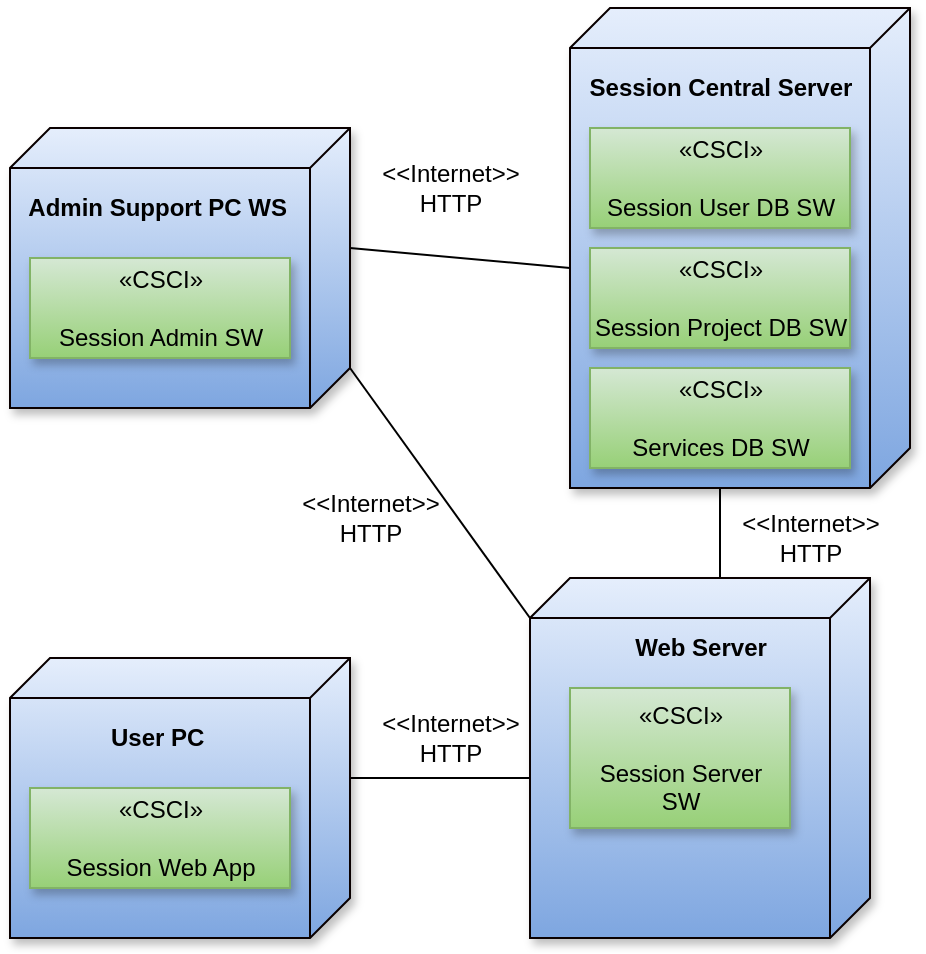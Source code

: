 <mxfile version="17.4.0" type="github" pages="3">
  <diagram id="uMxjbzuf3qL6tls2jOyg" name="SAD Deployment Diagram">
    <mxGraphModel dx="731" dy="402" grid="1" gridSize="10" guides="1" tooltips="1" connect="1" arrows="1" fold="1" page="1" pageScale="1" pageWidth="827" pageHeight="1169" math="0" shadow="0">
      <root>
        <mxCell id="0" />
        <mxCell id="1" parent="0" />
        <mxCell id="yyR396pkZPAoqzIFuEps-18" style="edgeStyle=none;rounded=0;orthogonalLoop=1;jettySize=auto;html=1;entryX=0;entryY=0;entryDx=240;entryDy=95;entryPerimeter=0;endArrow=none;endFill=0;exitX=0;exitY=0;exitDx=0;exitDy=75;exitPerimeter=0;" parent="1" source="yyR396pkZPAoqzIFuEps-7" target="yyR396pkZPAoqzIFuEps-1" edge="1">
          <mxGeometry relative="1" as="geometry" />
        </mxCell>
        <mxCell id="yyR396pkZPAoqzIFuEps-15" style="rounded=0;orthogonalLoop=1;jettySize=auto;html=1;exitX=0;exitY=0;exitDx=60;exitDy=0;exitPerimeter=0;entryX=0;entryY=0;entryDx=130;entryDy=170;entryPerimeter=0;endArrow=none;endFill=0;" parent="1" source="yyR396pkZPAoqzIFuEps-5" target="yyR396pkZPAoqzIFuEps-1" edge="1">
          <mxGeometry relative="1" as="geometry" />
        </mxCell>
        <mxCell id="yyR396pkZPAoqzIFuEps-16" style="edgeStyle=none;rounded=0;orthogonalLoop=1;jettySize=auto;html=1;exitX=0;exitY=0;exitDx=120;exitDy=0;exitPerimeter=0;entryX=0;entryY=0;entryDx=20;entryDy=170;entryPerimeter=0;endArrow=none;endFill=0;" parent="1" source="yyR396pkZPAoqzIFuEps-5" target="yyR396pkZPAoqzIFuEps-7" edge="1">
          <mxGeometry relative="1" as="geometry" />
        </mxCell>
        <mxCell id="yyR396pkZPAoqzIFuEps-17" style="edgeStyle=none;rounded=0;orthogonalLoop=1;jettySize=auto;html=1;exitX=0;exitY=0;exitDx=60;exitDy=0;exitPerimeter=0;entryX=0;entryY=0;entryDx=100;entryDy=170;entryPerimeter=0;endArrow=none;endFill=0;" parent="1" source="yyR396pkZPAoqzIFuEps-12" target="yyR396pkZPAoqzIFuEps-7" edge="1">
          <mxGeometry relative="1" as="geometry" />
        </mxCell>
        <mxCell id="yyR396pkZPAoqzIFuEps-19" value="&amp;lt;&amp;lt;Internet&amp;gt;&amp;gt;&lt;br&gt;HTTP" style="text;html=1;align=center;verticalAlign=middle;resizable=0;points=[];autosize=1;strokeColor=none;fillColor=none;" parent="1" vertex="1">
          <mxGeometry x="360" y="125" width="80" height="30" as="geometry" />
        </mxCell>
        <mxCell id="yyR396pkZPAoqzIFuEps-20" value="&amp;lt;&amp;lt;Internet&amp;gt;&amp;gt;&lt;br&gt;HTTP" style="text;html=1;align=center;verticalAlign=middle;resizable=0;points=[];autosize=1;strokeColor=none;fillColor=none;" parent="1" vertex="1">
          <mxGeometry x="320" y="290" width="80" height="30" as="geometry" />
        </mxCell>
        <mxCell id="yyR396pkZPAoqzIFuEps-21" value="&amp;lt;&amp;lt;Internet&amp;gt;&amp;gt;&lt;br&gt;HTTP" style="text;html=1;align=center;verticalAlign=middle;resizable=0;points=[];autosize=1;strokeColor=none;fillColor=none;" parent="1" vertex="1">
          <mxGeometry x="360" y="400" width="80" height="30" as="geometry" />
        </mxCell>
        <mxCell id="yyR396pkZPAoqzIFuEps-22" value="&amp;lt;&amp;lt;Internet&amp;gt;&amp;gt;&lt;br&gt;HTTP" style="text;html=1;align=center;verticalAlign=middle;resizable=0;points=[];autosize=1;strokeColor=none;fillColor=none;" parent="1" vertex="1">
          <mxGeometry x="540" y="300" width="80" height="30" as="geometry" />
        </mxCell>
        <mxCell id="s6RQTDbrtwNKBfFEB754-12" value="" style="group" parent="1" vertex="1" connectable="0">
          <mxGeometry x="440" y="335" width="170" height="180" as="geometry" />
        </mxCell>
        <mxCell id="yyR396pkZPAoqzIFuEps-7" value="" style="verticalAlign=top;align=left;spacingTop=8;spacingLeft=2;spacingRight=12;shape=cube;size=20;direction=south;fontStyle=4;html=1;fillColor=#E5EEFC;strokeColor=#0A0000;gradientColor=#7ea6e0;gradientDirection=east;shadow=1;" parent="s6RQTDbrtwNKBfFEB754-12" vertex="1">
          <mxGeometry width="170" height="180" as="geometry" />
        </mxCell>
        <mxCell id="yyR396pkZPAoqzIFuEps-8" value="&lt;b&gt;Web Server&lt;/b&gt;" style="text;html=1;align=center;verticalAlign=middle;resizable=0;points=[];autosize=1;strokeColor=none;fillColor=none;" parent="s6RQTDbrtwNKBfFEB754-12" vertex="1">
          <mxGeometry x="45" y="25" width="80" height="20" as="geometry" />
        </mxCell>
        <mxCell id="s6RQTDbrtwNKBfFEB754-10" value="" style="group" parent="s6RQTDbrtwNKBfFEB754-12" vertex="1" connectable="0">
          <mxGeometry x="20" y="55" width="111" height="70" as="geometry" />
        </mxCell>
        <mxCell id="iP2keqkKveW4kbhgs5dp-1" value="" style="group" parent="s6RQTDbrtwNKBfFEB754-10" vertex="1" connectable="0">
          <mxGeometry width="111" height="70" as="geometry" />
        </mxCell>
        <mxCell id="yyR396pkZPAoqzIFuEps-4" value="«CSCI»&lt;br&gt;&lt;br&gt;Session Server&lt;br&gt;SW" style="html=1;shadow=1;strokeColor=#82b366;fillColor=#d5e8d4;gradientColor=#97d077;gradientDirection=south;" parent="iP2keqkKveW4kbhgs5dp-1" vertex="1">
          <mxGeometry width="110" height="70" as="geometry" />
        </mxCell>
        <mxCell id="s6RQTDbrtwNKBfFEB754-9" value="" style="shape=image;html=1;verticalAlign=top;verticalLabelPosition=bottom;labelBackgroundColor=#ffffff;imageAspect=0;aspect=fixed;image=https://cdn3.iconfinder.com/data/icons/user-interface-169/32/dicument-128.png;strokeColor=#009900;strokeWidth=1;fillColor=#0A0000;imageBackground=none;imageBorder=none;" parent="iP2keqkKveW4kbhgs5dp-1" vertex="1">
          <mxGeometry x="91" y="2" width="20" height="20" as="geometry" />
        </mxCell>
        <mxCell id="s6RQTDbrtwNKBfFEB754-13" value="" style="group" parent="1" vertex="1" connectable="0">
          <mxGeometry x="180" y="375" width="170" height="140" as="geometry" />
        </mxCell>
        <mxCell id="yyR396pkZPAoqzIFuEps-12" value="" style="verticalAlign=top;align=left;spacingTop=8;spacingLeft=2;spacingRight=12;shape=cube;size=20;direction=south;fontStyle=4;html=1;fillColor=#E5EEFC;strokeColor=#0A0000;gradientColor=#7ea6e0;gradientDirection=east;shadow=1;" parent="s6RQTDbrtwNKBfFEB754-13" vertex="1">
          <mxGeometry width="170" height="140" as="geometry" />
        </mxCell>
        <mxCell id="yyR396pkZPAoqzIFuEps-13" value="&lt;b&gt;User PC&amp;nbsp;&lt;/b&gt;" style="text;html=1;align=center;verticalAlign=middle;resizable=0;points=[];autosize=1;strokeColor=none;fillColor=none;" parent="s6RQTDbrtwNKBfFEB754-13" vertex="1">
          <mxGeometry x="40" y="30" width="70" height="20" as="geometry" />
        </mxCell>
        <mxCell id="yyR396pkZPAoqzIFuEps-14" value="«CSCI»&lt;br&gt;&lt;br&gt;Session Web App" style="html=1;shadow=1;strokeColor=#82b366;fillColor=#d5e8d4;gradientColor=#97d077;gradientDirection=south;" parent="s6RQTDbrtwNKBfFEB754-13" vertex="1">
          <mxGeometry x="10" y="65" width="130" height="50" as="geometry" />
        </mxCell>
        <mxCell id="s6RQTDbrtwNKBfFEB754-8" value="" style="shape=image;html=1;verticalAlign=top;verticalLabelPosition=bottom;labelBackgroundColor=#ffffff;imageAspect=0;aspect=fixed;image=https://cdn3.iconfinder.com/data/icons/user-interface-169/32/dicument-128.png;strokeColor=#009900;strokeWidth=1;fillColor=#0A0000;imageBackground=none;imageBorder=none;" parent="s6RQTDbrtwNKBfFEB754-13" vertex="1">
          <mxGeometry x="120" y="66" width="20" height="20" as="geometry" />
        </mxCell>
        <mxCell id="s6RQTDbrtwNKBfFEB754-14" value="" style="group" parent="1" vertex="1" connectable="0">
          <mxGeometry x="180" y="110" width="170" height="140" as="geometry" />
        </mxCell>
        <mxCell id="yyR396pkZPAoqzIFuEps-5" value="" style="verticalAlign=top;align=left;spacingTop=8;spacingLeft=2;spacingRight=12;shape=cube;size=20;direction=south;fontStyle=4;html=1;fillColor=#E5EEFC;strokeColor=#0A0000;gradientColor=#7ea6e0;gradientDirection=east;shadow=1;" parent="s6RQTDbrtwNKBfFEB754-14" vertex="1">
          <mxGeometry width="170" height="140" as="geometry" />
        </mxCell>
        <mxCell id="yyR396pkZPAoqzIFuEps-6" value="&lt;b&gt;Admin Support PC WS&amp;nbsp;&lt;/b&gt;" style="text;html=1;align=center;verticalAlign=middle;resizable=0;points=[];autosize=1;strokeColor=none;fillColor=none;" parent="s6RQTDbrtwNKBfFEB754-14" vertex="1">
          <mxGeometry y="30" width="150" height="20" as="geometry" />
        </mxCell>
        <mxCell id="s6RQTDbrtwNKBfFEB754-11" value="" style="group" parent="s6RQTDbrtwNKBfFEB754-14" vertex="1" connectable="0">
          <mxGeometry x="10" y="65" width="130" height="50" as="geometry" />
        </mxCell>
        <mxCell id="yyR396pkZPAoqzIFuEps-11" value="«CSCI»&lt;br&gt;&lt;br&gt;Session Admin SW" style="html=1;shadow=1;strokeColor=#82b366;fillColor=#d5e8d4;gradientColor=#97d077;gradientDirection=south;" parent="s6RQTDbrtwNKBfFEB754-11" vertex="1">
          <mxGeometry width="130" height="50" as="geometry" />
        </mxCell>
        <mxCell id="s6RQTDbrtwNKBfFEB754-7" value="" style="shape=image;html=1;verticalAlign=top;verticalLabelPosition=bottom;labelBackgroundColor=#ffffff;imageAspect=0;aspect=fixed;image=https://cdn3.iconfinder.com/data/icons/user-interface-169/32/dicument-128.png;strokeColor=#009900;strokeWidth=1;fillColor=#0A0000;imageBackground=none;imageBorder=none;" parent="s6RQTDbrtwNKBfFEB754-11" vertex="1">
          <mxGeometry x="109" y="2" width="20" height="20" as="geometry" />
        </mxCell>
        <mxCell id="s6RQTDbrtwNKBfFEB754-18" value="" style="group" parent="1" vertex="1" connectable="0">
          <mxGeometry x="460" y="50" width="170" height="240" as="geometry" />
        </mxCell>
        <mxCell id="yyR396pkZPAoqzIFuEps-1" value="" style="verticalAlign=top;align=left;spacingTop=8;spacingLeft=2;spacingRight=12;shape=cube;size=20;direction=south;fontStyle=4;html=1;fillColor=#E5EEFC;strokeColor=#0A0000;gradientColor=#7ea6e0;gradientDirection=east;shadow=1;" parent="s6RQTDbrtwNKBfFEB754-18" vertex="1">
          <mxGeometry width="170" height="240" as="geometry" />
        </mxCell>
        <mxCell id="yyR396pkZPAoqzIFuEps-2" value="&lt;b&gt;Session Central Server&lt;/b&gt;" style="text;html=1;align=center;verticalAlign=middle;resizable=0;points=[];autosize=1;strokeColor=none;fillColor=none;" parent="s6RQTDbrtwNKBfFEB754-18" vertex="1">
          <mxGeometry y="30" width="150" height="20" as="geometry" />
        </mxCell>
        <mxCell id="yyR396pkZPAoqzIFuEps-9" value="«CSCI»&lt;br&gt;&lt;br&gt;Session Project DB SW" style="html=1;shadow=1;strokeColor=#82b366;fillColor=#d5e8d4;gradientColor=#97d077;gradientDirection=south;" parent="s6RQTDbrtwNKBfFEB754-18" vertex="1">
          <mxGeometry x="10" y="120" width="130" height="50" as="geometry" />
        </mxCell>
        <mxCell id="yyR396pkZPAoqzIFuEps-10" value="«CSCI»&lt;br&gt;&lt;br&gt;Services DB SW" style="html=1;shadow=1;strokeColor=#82b366;fillColor=#d5e8d4;gradientColor=#97d077;gradientDirection=south;" parent="s6RQTDbrtwNKBfFEB754-18" vertex="1">
          <mxGeometry x="10" y="180" width="130" height="50" as="geometry" />
        </mxCell>
        <mxCell id="s6RQTDbrtwNKBfFEB754-15" value="" style="shape=image;html=1;verticalAlign=top;verticalLabelPosition=bottom;labelBackgroundColor=#ffffff;imageAspect=0;aspect=fixed;image=https://cdn3.iconfinder.com/data/icons/user-interface-169/32/dicument-128.png;strokeColor=#009900;strokeWidth=1;fillColor=#0A0000;imageBackground=none;imageBorder=none;" parent="s6RQTDbrtwNKBfFEB754-18" vertex="1">
          <mxGeometry x="120" y="182" width="20" height="20" as="geometry" />
        </mxCell>
        <mxCell id="s6RQTDbrtwNKBfFEB754-16" value="" style="shape=image;html=1;verticalAlign=top;verticalLabelPosition=bottom;labelBackgroundColor=#ffffff;imageAspect=0;aspect=fixed;image=https://cdn3.iconfinder.com/data/icons/user-interface-169/32/dicument-128.png;strokeColor=#009900;strokeWidth=1;fillColor=#0A0000;imageBackground=none;imageBorder=none;" parent="s6RQTDbrtwNKBfFEB754-18" vertex="1">
          <mxGeometry x="120" y="121" width="20" height="20" as="geometry" />
        </mxCell>
        <mxCell id="9tWxgJ6nfi7kpUhx5EgN-1" value="" style="group" parent="s6RQTDbrtwNKBfFEB754-18" vertex="1" connectable="0">
          <mxGeometry x="10" y="60" width="131" height="50" as="geometry" />
        </mxCell>
        <mxCell id="yyR396pkZPAoqzIFuEps-3" value="«CSCI»&lt;br&gt;&lt;br&gt;Session User DB SW" style="html=1;shadow=1;strokeColor=#82b366;fillColor=#d5e8d4;gradientColor=#97d077;gradientDirection=south;" parent="9tWxgJ6nfi7kpUhx5EgN-1" vertex="1">
          <mxGeometry width="130" height="50" as="geometry" />
        </mxCell>
        <mxCell id="s6RQTDbrtwNKBfFEB754-17" value="" style="shape=image;html=1;verticalAlign=top;verticalLabelPosition=bottom;labelBackgroundColor=#ffffff;imageAspect=0;aspect=fixed;image=https://cdn3.iconfinder.com/data/icons/user-interface-169/32/dicument-128.png;strokeColor=#009900;strokeWidth=1;fillColor=#0A0000;imageBackground=none;imageBorder=none;" parent="9tWxgJ6nfi7kpUhx5EgN-1" vertex="1">
          <mxGeometry x="111" y="1" width="20" height="20" as="geometry" />
        </mxCell>
      </root>
    </mxGraphModel>
  </diagram>
  <diagram id="npD9qZRfbYrwHWLIEhHD" name="SAD Software Component">
    <mxGraphModel dx="731" dy="402" grid="1" gridSize="10" guides="1" tooltips="1" connect="1" arrows="1" fold="1" page="1" pageScale="1" pageWidth="827" pageHeight="1169" math="0" shadow="0">
      <root>
        <mxCell id="0" />
        <mxCell id="1" parent="0" />
        <mxCell id="W6lhRxx-WY1fd52tIPZd-1" value="" style="group" parent="1" vertex="1" connectable="0">
          <mxGeometry x="230" y="90" width="150" height="70" as="geometry" />
        </mxCell>
        <mxCell id="W6lhRxx-WY1fd52tIPZd-2" value="«CSCI»&lt;br&gt;&lt;br&gt;Session Admin SW" style="html=1;shadow=1;strokeColor=#82b366;fillColor=#d5e8d4;gradientColor=#97d077;gradientDirection=south;" parent="W6lhRxx-WY1fd52tIPZd-1" vertex="1">
          <mxGeometry width="150" height="70" as="geometry" />
        </mxCell>
        <mxCell id="W6lhRxx-WY1fd52tIPZd-3" value="&lt;span style=&quot;color: rgba(0 , 0 , 0 , 0) ; font-family: monospace ; font-size: 0px ; background-color: rgb(248 , 249 , 250)&quot;&gt;%3CmxGraphModel%3E%3Croot%3E%3CmxCell%20id%3D%220%22%2F%3E%3CmxCell%20id%3D%221%22%20parent%3D%220%22%2F%3E%3CmxCell%20id%3D%222%22%20value%3D%22%C2%ABCSCI%C2%BB%26lt%3Bbr%26gt%3B%26lt%3Bbr%26gt%3BSession%20Web%20App%22%20style%3D%22html%3D1%3Bshadow%3D1%3BstrokeColor%3D%2382b366%3BfillColor%3D%23d5e8d4%3BgradientColor%3D%2397d077%3BgradientDirection%3Dsouth%3B%22%20vertex%3D%221%22%20parent%3D%221%22%3E%3CmxGeometry%20x%3D%22190%22%20y%3D%22440%22%20width%3D%22130%22%20height%3D%2250%22%20as%3D%22geometry%22%2F%3E%3C%2FmxCell%3E%3C%2Froot%3E%3C%2FmxGraphModel%3E&lt;/span&gt;" style="shape=image;html=1;verticalAlign=top;verticalLabelPosition=bottom;labelBackgroundColor=#ffffff;imageAspect=0;aspect=fixed;image=https://cdn3.iconfinder.com/data/icons/user-interface-169/32/dicument-128.png;strokeColor=#009900;strokeWidth=1;fillColor=#0A0000;imageBackground=none;imageBorder=none;" parent="W6lhRxx-WY1fd52tIPZd-1" vertex="1">
          <mxGeometry x="125.769" y="2.8" width="23.077" height="23.077" as="geometry" />
        </mxCell>
        <mxCell id="rzIpIEM40atIq-LX3XUz-1" value="" style="group" parent="1" vertex="1" connectable="0">
          <mxGeometry x="560" y="90" width="150" height="70" as="geometry" />
        </mxCell>
        <mxCell id="rzIpIEM40atIq-LX3XUz-2" value="«CSCI»&lt;br&gt;&lt;br&gt;Session Server&lt;br&gt;SW" style="html=1;shadow=1;strokeColor=#82b366;fillColor=#d5e8d4;gradientColor=#97d077;gradientDirection=south;" parent="rzIpIEM40atIq-LX3XUz-1" vertex="1">
          <mxGeometry width="148.649" height="70" as="geometry" />
        </mxCell>
        <mxCell id="rzIpIEM40atIq-LX3XUz-3" value="" style="shape=image;html=1;verticalAlign=top;verticalLabelPosition=bottom;labelBackgroundColor=#ffffff;imageAspect=0;aspect=fixed;image=https://cdn3.iconfinder.com/data/icons/user-interface-169/32/dicument-128.png;strokeColor=#009900;strokeWidth=1;fillColor=#0A0000;imageBackground=none;imageBorder=none;" parent="rzIpIEM40atIq-LX3XUz-1" vertex="1">
          <mxGeometry x="122.973" y="2" width="20.0" height="20.0" as="geometry" />
        </mxCell>
        <mxCell id="K6dd8jXF3FIvI_h6Jm5s-10" value="" style="group" parent="1" vertex="1" connectable="0">
          <mxGeometry x="560" y="290" width="150" height="70" as="geometry" />
        </mxCell>
        <mxCell id="K6dd8jXF3FIvI_h6Jm5s-11" value="«CSCI»&lt;br&gt;&lt;br&gt;&lt;b&gt;DB Management SW&lt;/b&gt;" style="html=1;shadow=1;strokeColor=#82b366;fillColor=#d5e8d4;gradientColor=#97d077;gradientDirection=south;" parent="K6dd8jXF3FIvI_h6Jm5s-10" vertex="1">
          <mxGeometry width="148.855" height="70" as="geometry" />
        </mxCell>
        <mxCell id="K6dd8jXF3FIvI_h6Jm5s-12" value="" style="shape=image;html=1;verticalAlign=top;verticalLabelPosition=bottom;labelBackgroundColor=#ffffff;imageAspect=0;aspect=fixed;image=https://cdn3.iconfinder.com/data/icons/user-interface-169/32/dicument-128.png;strokeColor=#009900;strokeWidth=1;fillColor=#0A0000;imageBackground=none;imageBorder=none;" parent="K6dd8jXF3FIvI_h6Jm5s-10" vertex="1">
          <mxGeometry x="127.099" y="1.4" width="20" height="20" as="geometry" />
        </mxCell>
        <mxCell id="K6dd8jXF3FIvI_h6Jm5s-14" value="&lt;blockquote style=&quot;margin: 0 0 0 40px ; border: none ; padding: 0px&quot;&gt;&lt;/blockquote&gt;&lt;span style=&quot;font-size: 11px&quot;&gt;&lt;div&gt;&lt;span&gt;&lt;font style=&quot;font-size: 11px&quot;&gt;User&amp;nbsp;&lt;/font&gt;&lt;/span&gt;&lt;/div&gt;&lt;div&gt;&lt;span&gt;&lt;font style=&quot;font-size: 11px&quot;&gt;Repository&lt;/font&gt;&lt;/span&gt;&lt;/div&gt;&lt;/span&gt;&lt;div style=&quot;font-size: 11px&quot;&gt;&lt;br&gt;&lt;/div&gt; " style="html=1;dropTarget=0;fillColor=#f8cecc;strokeColor=#b85450;align=center;fontStyle=1;verticalAlign=bottom;" parent="1" vertex="1">
          <mxGeometry x="455" y="420" width="110" height="50" as="geometry" />
        </mxCell>
        <mxCell id="K6dd8jXF3FIvI_h6Jm5s-15" value="" style="shape=module;jettyWidth=8;jettyHeight=4;fillColor=#f8cecc;strokeColor=#b85450;gradientColor=#ea6b66;" parent="K6dd8jXF3FIvI_h6Jm5s-14" vertex="1">
          <mxGeometry x="1" width="17" height="20" relative="1" as="geometry">
            <mxPoint x="-24" y="7" as="offset" />
          </mxGeometry>
        </mxCell>
        <mxCell id="K6dd8jXF3FIvI_h6Jm5s-16" value="&lt;blockquote style=&quot;margin: 0 0 0 40px ; border: none ; padding: 0px&quot;&gt;&lt;/blockquote&gt;&lt;span style=&quot;font-size: 11px&quot;&gt;&lt;div&gt;&lt;span&gt;&lt;font style=&quot;font-size: 11px&quot;&gt;Project&lt;/font&gt;&lt;/span&gt;&lt;/div&gt;&lt;div&gt;&lt;span&gt;&lt;font style=&quot;font-size: 11px&quot;&gt;Repository&lt;/font&gt;&lt;/span&gt;&lt;/div&gt;&lt;/span&gt;&lt;div style=&quot;font-size: 11px&quot;&gt;&lt;br&gt;&lt;/div&gt; " style="html=1;dropTarget=0;fillColor=#f8cecc;strokeColor=#b85450;align=center;fontStyle=1;verticalAlign=bottom;" parent="1" vertex="1">
          <mxGeometry x="585" y="420" width="100" height="50" as="geometry" />
        </mxCell>
        <mxCell id="K6dd8jXF3FIvI_h6Jm5s-17" value="" style="shape=module;jettyWidth=8;jettyHeight=4;fillColor=#f8cecc;strokeColor=#b85450;gradientColor=#ea6b66;" parent="K6dd8jXF3FIvI_h6Jm5s-16" vertex="1">
          <mxGeometry x="1" width="17" height="20" relative="1" as="geometry">
            <mxPoint x="-24" y="7" as="offset" />
          </mxGeometry>
        </mxCell>
        <mxCell id="K6dd8jXF3FIvI_h6Jm5s-18" value="&lt;blockquote style=&quot;margin: 0 0 0 40px ; border: none ; padding: 0px&quot;&gt;&lt;/blockquote&gt;&lt;span style=&quot;font-size: 11px&quot;&gt;&lt;div&gt;&lt;span&gt;&lt;font style=&quot;font-size: 11px&quot;&gt;Services&lt;/font&gt;&lt;/span&gt;&lt;/div&gt;&lt;div&gt;&lt;span&gt;&lt;font style=&quot;font-size: 11px&quot;&gt;Repository&lt;/font&gt;&lt;/span&gt;&lt;/div&gt;&lt;/span&gt;&lt;div style=&quot;font-size: 11px&quot;&gt;&lt;br&gt;&lt;/div&gt; " style="html=1;dropTarget=0;fillColor=#f8cecc;strokeColor=#b85450;align=center;fontStyle=1;verticalAlign=bottom;" parent="1" vertex="1">
          <mxGeometry x="710" y="420" width="100" height="50" as="geometry" />
        </mxCell>
        <mxCell id="K6dd8jXF3FIvI_h6Jm5s-19" value="" style="shape=module;jettyWidth=8;jettyHeight=4;fillColor=#f8cecc;strokeColor=#b85450;gradientColor=#ea6b66;" parent="K6dd8jXF3FIvI_h6Jm5s-18" vertex="1">
          <mxGeometry x="1" width="17" height="20" relative="1" as="geometry">
            <mxPoint x="-24" y="7" as="offset" />
          </mxGeometry>
        </mxCell>
        <mxCell id="K6dd8jXF3FIvI_h6Jm5s-23" value="manifest" style="endArrow=open;startArrow=none;endFill=0;startFill=0;endSize=8;html=1;verticalAlign=bottom;dashed=1;labelBackgroundColor=default;dashPattern=10 10;rounded=0;fontSize=11;strokeWidth=1;jumpStyle=arc;jumpSize=4;exitX=0.5;exitY=1;exitDx=0;exitDy=0;entryX=0.5;entryY=0;entryDx=0;entryDy=0;" parent="1" source="K6dd8jXF3FIvI_h6Jm5s-11" target="K6dd8jXF3FIvI_h6Jm5s-16" edge="1">
          <mxGeometry x="0.0" width="160" relative="1" as="geometry">
            <mxPoint x="484.427" y="440" as="sourcePoint" />
            <mxPoint x="610" y="330" as="targetPoint" />
            <Array as="points" />
            <mxPoint as="offset" />
          </mxGeometry>
        </mxCell>
        <mxCell id="K6dd8jXF3FIvI_h6Jm5s-24" value="manifest" style="endArrow=open;startArrow=none;endFill=0;startFill=0;endSize=8;html=1;verticalAlign=bottom;dashed=1;labelBackgroundColor=default;dashPattern=10 10;rounded=0;fontSize=11;strokeWidth=1;jumpStyle=arc;jumpSize=4;exitX=0.75;exitY=1;exitDx=0;exitDy=0;entryX=0.5;entryY=0;entryDx=0;entryDy=0;" parent="1" source="K6dd8jXF3FIvI_h6Jm5s-11" target="K6dd8jXF3FIvI_h6Jm5s-18" edge="1">
          <mxGeometry x="0.0" width="160" relative="1" as="geometry">
            <mxPoint x="694.927" y="440" as="sourcePoint" />
            <mxPoint x="694.5" y="500" as="targetPoint" />
            <Array as="points" />
            <mxPoint as="offset" />
          </mxGeometry>
        </mxCell>
        <mxCell id="K6dd8jXF3FIvI_h6Jm5s-25" value="manifest" style="endArrow=open;startArrow=none;endFill=0;startFill=0;endSize=8;html=1;verticalAlign=bottom;dashed=1;labelBackgroundColor=default;dashPattern=10 10;rounded=0;fontSize=11;strokeWidth=1;jumpStyle=arc;jumpSize=4;exitX=0.25;exitY=1;exitDx=0;exitDy=0;entryX=0.5;entryY=0;entryDx=0;entryDy=0;" parent="1" source="K6dd8jXF3FIvI_h6Jm5s-11" target="K6dd8jXF3FIvI_h6Jm5s-14" edge="1">
          <mxGeometry x="0.0" width="160" relative="1" as="geometry">
            <mxPoint x="274.388" y="440" as="sourcePoint" />
            <mxPoint x="274.5" y="500" as="targetPoint" />
            <Array as="points" />
            <mxPoint as="offset" />
          </mxGeometry>
        </mxCell>
        <mxCell id="K6dd8jXF3FIvI_h6Jm5s-26" value="&lt;blockquote style=&quot;margin: 0 0 0 40px ; border: none ; padding: 0px&quot;&gt;&lt;/blockquote&gt;&lt;span style=&quot;font-size: 11px&quot;&gt;&lt;div&gt;&lt;span&gt;&lt;font style=&quot;font-size: 11px&quot;&gt;Project&lt;/font&gt;&lt;/span&gt;&lt;/div&gt;&lt;/span&gt;&lt;div style=&quot;font-size: 11px&quot;&gt;&lt;span&gt;&lt;font style=&quot;font-size: 11px&quot;&gt;Manager&lt;/font&gt;&lt;/span&gt;&lt;/div&gt; " style="html=1;dropTarget=0;fillColor=#f8cecc;strokeColor=#b85450;align=center;fontStyle=1" parent="1" vertex="1">
          <mxGeometry x="585" y="220" width="100" height="50" as="geometry" />
        </mxCell>
        <mxCell id="K6dd8jXF3FIvI_h6Jm5s-27" value="" style="shape=module;jettyWidth=8;jettyHeight=4;fillColor=#f8cecc;strokeColor=#b85450;gradientColor=#ea6b66;" parent="K6dd8jXF3FIvI_h6Jm5s-26" vertex="1">
          <mxGeometry x="1" width="17" height="20" relative="1" as="geometry">
            <mxPoint x="-24" y="7" as="offset" />
          </mxGeometry>
        </mxCell>
        <mxCell id="K6dd8jXF3FIvI_h6Jm5s-28" value="&lt;blockquote style=&quot;margin: 0 0 0 40px ; border: none ; padding: 0px&quot;&gt;&lt;/blockquote&gt;&lt;span style=&quot;font-size: 11px&quot;&gt;Services&lt;br&gt;&lt;/span&gt;&lt;div style=&quot;font-size: 11px&quot;&gt;&lt;span&gt;&lt;font style=&quot;font-size: 11px&quot;&gt;Manager&lt;/font&gt;&lt;/span&gt;&lt;/div&gt; " style="html=1;dropTarget=0;fillColor=#f8cecc;strokeColor=#b85450;align=center;fontStyle=1;verticalAlign=middle;" parent="1" vertex="1">
          <mxGeometry x="710" y="220" width="100" height="50" as="geometry" />
        </mxCell>
        <mxCell id="K6dd8jXF3FIvI_h6Jm5s-29" value="" style="shape=module;jettyWidth=8;jettyHeight=4;fillColor=#f8cecc;strokeColor=#b85450;gradientColor=#ea6b66;" parent="K6dd8jXF3FIvI_h6Jm5s-28" vertex="1">
          <mxGeometry x="1" width="17" height="20" relative="1" as="geometry">
            <mxPoint x="-24" y="7" as="offset" />
          </mxGeometry>
        </mxCell>
        <mxCell id="K6dd8jXF3FIvI_h6Jm5s-30" value="&lt;blockquote style=&quot;margin: 0 0 0 40px ; border: none ; padding: 0px&quot;&gt;&lt;/blockquote&gt;&lt;span style=&quot;font-size: 11px&quot;&gt;User&lt;br&gt;&lt;/span&gt;&lt;div style=&quot;font-size: 11px&quot;&gt;&lt;span&gt;&lt;font style=&quot;font-size: 11px&quot;&gt;Manager&lt;/font&gt;&lt;/span&gt;&lt;/div&gt; " style="html=1;dropTarget=0;fillColor=#f8cecc;strokeColor=#b85450;align=center;fontStyle=1" parent="1" vertex="1">
          <mxGeometry x="460" y="220" width="100" height="50" as="geometry" />
        </mxCell>
        <mxCell id="K6dd8jXF3FIvI_h6Jm5s-31" value="" style="shape=module;jettyWidth=8;jettyHeight=4;fillColor=#f8cecc;strokeColor=#b85450;gradientColor=#ea6b66;" parent="K6dd8jXF3FIvI_h6Jm5s-30" vertex="1">
          <mxGeometry x="1" width="17" height="20" relative="1" as="geometry">
            <mxPoint x="-24" y="7" as="offset" />
          </mxGeometry>
        </mxCell>
        <mxCell id="K6dd8jXF3FIvI_h6Jm5s-33" value="&lt;blockquote style=&quot;margin: 0 0 0 40px ; border: none ; padding: 0px&quot;&gt;&lt;/blockquote&gt;&lt;span style=&quot;font-size: 11px&quot;&gt;&lt;span style=&quot;font-weight: normal&quot;&gt;&amp;lt;&amp;lt;GUI&amp;gt;&amp;gt;&lt;br&gt;&lt;/span&gt;&lt;br&gt;&lt;/span&gt;Support I/F&lt;br&gt; " style="html=1;dropTarget=0;fillColor=#f8cecc;strokeColor=#b85450;align=center;fontStyle=1" parent="1" vertex="1">
          <mxGeometry x="179.92" y="220" width="100" height="50" as="geometry" />
        </mxCell>
        <mxCell id="K6dd8jXF3FIvI_h6Jm5s-34" value="" style="shape=module;jettyWidth=8;jettyHeight=4;fillColor=#f8cecc;strokeColor=#b85450;gradientColor=#ea6b66;" parent="K6dd8jXF3FIvI_h6Jm5s-33" vertex="1">
          <mxGeometry x="1" width="17" height="20" relative="1" as="geometry">
            <mxPoint x="-24" y="7" as="offset" />
          </mxGeometry>
        </mxCell>
        <mxCell id="K6dd8jXF3FIvI_h6Jm5s-35" value="&lt;blockquote style=&quot;margin: 0 0 0 40px ; border: none ; padding: 0px&quot;&gt;&lt;/blockquote&gt;&lt;span style=&quot;font-size: 11px&quot;&gt;&lt;br&gt;&lt;/span&gt;Admin &lt;br&gt;App Management&lt;br&gt; " style="html=1;dropTarget=0;fillColor=#f8cecc;strokeColor=#b85450;align=center;fontStyle=1;verticalAlign=middle;" parent="1" vertex="1">
          <mxGeometry x="320" y="220" width="110" height="50" as="geometry" />
        </mxCell>
        <mxCell id="K6dd8jXF3FIvI_h6Jm5s-36" value="" style="shape=module;jettyWidth=8;jettyHeight=4;fillColor=#f8cecc;strokeColor=#b85450;gradientColor=#ea6b66;" parent="K6dd8jXF3FIvI_h6Jm5s-35" vertex="1">
          <mxGeometry x="1" width="17" height="20" relative="1" as="geometry">
            <mxPoint x="-24" y="7" as="offset" />
          </mxGeometry>
        </mxCell>
        <mxCell id="K6dd8jXF3FIvI_h6Jm5s-39" value="manifest" style="endArrow=open;startArrow=none;endFill=0;startFill=0;endSize=8;html=1;verticalAlign=bottom;dashed=1;labelBackgroundColor=default;dashPattern=10 10;rounded=0;fontSize=11;strokeWidth=1;jumpStyle=arc;jumpSize=4;exitX=0.25;exitY=1;exitDx=0;exitDy=0;entryX=0.5;entryY=0;entryDx=0;entryDy=0;" parent="1" source="W6lhRxx-WY1fd52tIPZd-2" target="K6dd8jXF3FIvI_h6Jm5s-33" edge="1">
          <mxGeometry x="0.0" width="160" relative="1" as="geometry">
            <mxPoint x="289.998" y="170" as="sourcePoint" />
            <mxPoint x="290" y="230" as="targetPoint" />
            <Array as="points" />
            <mxPoint as="offset" />
          </mxGeometry>
        </mxCell>
        <mxCell id="K6dd8jXF3FIvI_h6Jm5s-40" value="manifest" style="endArrow=open;startArrow=none;endFill=0;startFill=0;endSize=8;html=1;verticalAlign=bottom;dashed=1;labelBackgroundColor=default;dashPattern=10 10;rounded=0;fontSize=11;strokeWidth=1;jumpStyle=arc;jumpSize=4;exitX=0.75;exitY=1;exitDx=0;exitDy=0;entryX=0.5;entryY=0;entryDx=0;entryDy=0;" parent="1" source="W6lhRxx-WY1fd52tIPZd-2" target="K6dd8jXF3FIvI_h6Jm5s-35" edge="1">
          <mxGeometry x="0.0" width="160" relative="1" as="geometry">
            <mxPoint x="277.5" y="170" as="sourcePoint" />
            <mxPoint x="239.92" y="230" as="targetPoint" />
            <Array as="points" />
            <mxPoint as="offset" />
          </mxGeometry>
        </mxCell>
        <mxCell id="K6dd8jXF3FIvI_h6Jm5s-41" value="manifest" style="endArrow=open;startArrow=none;endFill=0;startFill=0;endSize=8;html=1;verticalAlign=bottom;dashed=1;labelBackgroundColor=default;dashPattern=10 10;rounded=0;fontSize=11;strokeWidth=1;jumpStyle=arc;jumpSize=4;exitX=0.25;exitY=1;exitDx=0;exitDy=0;entryX=0.5;entryY=0;entryDx=0;entryDy=0;" parent="1" source="rzIpIEM40atIq-LX3XUz-2" target="K6dd8jXF3FIvI_h6Jm5s-30" edge="1">
          <mxGeometry x="0.0" width="160" relative="1" as="geometry">
            <mxPoint x="450" y="130" as="sourcePoint" />
            <mxPoint x="491.89" y="190" as="targetPoint" />
            <Array as="points" />
            <mxPoint as="offset" />
          </mxGeometry>
        </mxCell>
        <mxCell id="K6dd8jXF3FIvI_h6Jm5s-42" value="manifest" style="endArrow=open;startArrow=none;endFill=0;startFill=0;endSize=8;html=1;verticalAlign=bottom;dashed=1;labelBackgroundColor=default;dashPattern=10 10;rounded=0;fontSize=11;strokeWidth=1;jumpStyle=arc;jumpSize=4;exitX=0.5;exitY=1;exitDx=0;exitDy=0;entryX=0.5;entryY=0;entryDx=0;entryDy=0;" parent="1" source="rzIpIEM40atIq-LX3XUz-2" target="K6dd8jXF3FIvI_h6Jm5s-26" edge="1">
          <mxGeometry x="0.0" width="160" relative="1" as="geometry">
            <mxPoint x="607.162" y="170" as="sourcePoint" />
            <mxPoint x="520" y="230" as="targetPoint" />
            <Array as="points" />
            <mxPoint as="offset" />
          </mxGeometry>
        </mxCell>
        <mxCell id="K6dd8jXF3FIvI_h6Jm5s-43" value="manifest" style="endArrow=open;startArrow=none;endFill=0;startFill=0;endSize=8;html=1;verticalAlign=bottom;dashed=1;labelBackgroundColor=default;dashPattern=10 10;rounded=0;fontSize=11;strokeWidth=1;jumpStyle=arc;jumpSize=4;exitX=0.75;exitY=1;exitDx=0;exitDy=0;entryX=0.5;entryY=0;entryDx=0;entryDy=0;" parent="1" source="rzIpIEM40atIq-LX3XUz-2" target="K6dd8jXF3FIvI_h6Jm5s-28" edge="1">
          <mxGeometry x="0.0" width="160" relative="1" as="geometry">
            <mxPoint x="644.324" y="170" as="sourcePoint" />
            <mxPoint x="645" y="230" as="targetPoint" />
            <Array as="points" />
            <mxPoint as="offset" />
          </mxGeometry>
        </mxCell>
        <mxCell id="K6dd8jXF3FIvI_h6Jm5s-44" value="" style="group" parent="1" vertex="1" connectable="0">
          <mxGeometry x="230" y="290" width="150" height="70" as="geometry" />
        </mxCell>
        <mxCell id="K6dd8jXF3FIvI_h6Jm5s-45" value="«CSCI»&lt;br&gt;&lt;br&gt;Session Web App" style="html=1;shadow=1;strokeColor=#82b366;fillColor=#d5e8d4;gradientColor=#97d077;gradientDirection=south;" parent="K6dd8jXF3FIvI_h6Jm5s-44" vertex="1">
          <mxGeometry width="150" height="70" as="geometry" />
        </mxCell>
        <mxCell id="K6dd8jXF3FIvI_h6Jm5s-46" value="&lt;span style=&quot;color: rgba(0 , 0 , 0 , 0) ; font-family: monospace ; font-size: 0px ; background-color: rgb(248 , 249 , 250)&quot;&gt;%3CmxGraphModel%3E%3Croot%3E%3CmxCell%20id%3D%220%22%2F%3E%3CmxCell%20id%3D%221%22%20parent%3D%220%22%2F%3E%3CmxCell%20id%3D%222%22%20value%3D%22%C2%ABCSCI%C2%BB%26lt%3Bbr%26gt%3B%26lt%3Bbr%26gt%3BSession%20Web%20App%22%20style%3D%22html%3D1%3Bshadow%3D1%3BstrokeColor%3D%2382b366%3BfillColor%3D%23d5e8d4%3BgradientColor%3D%2397d077%3BgradientDirection%3Dsouth%3B%22%20vertex%3D%221%22%20parent%3D%221%22%3E%3CmxGeometry%20x%3D%22190%22%20y%3D%22440%22%20width%3D%22130%22%20height%3D%2250%22%20as%3D%22geometry%22%2F%3E%3C%2FmxCell%3E%3C%2Froot%3E%3C%2FmxGraphModel%3E&lt;/span&gt;" style="shape=image;html=1;verticalAlign=top;verticalLabelPosition=bottom;labelBackgroundColor=#ffffff;imageAspect=0;aspect=fixed;image=https://cdn3.iconfinder.com/data/icons/user-interface-169/32/dicument-128.png;strokeColor=#009900;strokeWidth=1;fillColor=#0A0000;imageBackground=none;imageBorder=none;" parent="K6dd8jXF3FIvI_h6Jm5s-44" vertex="1">
          <mxGeometry x="125.769" y="2.8" width="23.077" height="23.077" as="geometry" />
        </mxCell>
        <mxCell id="U9h0z4KeTdKNJgeMJ1wZ-1" value="&lt;blockquote style=&quot;margin: 0 0 0 40px ; border: none ; padding: 0px&quot;&gt;&lt;/blockquote&gt;&lt;span style=&quot;font-size: 11px&quot;&gt;&lt;span style=&quot;font-weight: normal&quot;&gt;&amp;lt;&amp;lt;GUI&amp;gt;&amp;gt;&lt;br&gt;&lt;/span&gt;&lt;br&gt;&lt;/span&gt;User I/F&lt;br&gt; " style="html=1;dropTarget=0;fillColor=#f8cecc;strokeColor=#b85450;align=center;fontStyle=1" parent="1" vertex="1">
          <mxGeometry x="255" y="420" width="100" height="50" as="geometry" />
        </mxCell>
        <mxCell id="U9h0z4KeTdKNJgeMJ1wZ-2" value="" style="shape=module;jettyWidth=8;jettyHeight=4;fillColor=#f8cecc;strokeColor=#b85450;gradientColor=#ea6b66;" parent="U9h0z4KeTdKNJgeMJ1wZ-1" vertex="1">
          <mxGeometry x="1" width="17" height="20" relative="1" as="geometry">
            <mxPoint x="-24" y="7" as="offset" />
          </mxGeometry>
        </mxCell>
        <mxCell id="U9h0z4KeTdKNJgeMJ1wZ-7" value="manifest" style="endArrow=open;startArrow=none;endFill=0;startFill=0;endSize=8;html=1;verticalAlign=bottom;dashed=1;labelBackgroundColor=default;dashPattern=10 10;rounded=0;fontSize=11;strokeWidth=1;jumpStyle=arc;jumpSize=4;entryX=0.5;entryY=0;entryDx=0;entryDy=0;" parent="1" source="K6dd8jXF3FIvI_h6Jm5s-45" target="U9h0z4KeTdKNJgeMJ1wZ-1" edge="1">
          <mxGeometry x="0.0" width="160" relative="1" as="geometry">
            <mxPoint x="279.92" y="360" as="sourcePoint" />
            <mxPoint x="242.34" y="420" as="targetPoint" />
            <Array as="points" />
            <mxPoint as="offset" />
          </mxGeometry>
        </mxCell>
      </root>
    </mxGraphModel>
  </diagram>
  <diagram id="IfTP3RO79s_gJRQYYKtc" name="Component Diagram">
    <mxGraphModel dx="1044" dy="574" grid="1" gridSize="10" guides="1" tooltips="1" connect="1" arrows="1" fold="1" page="1" pageScale="1" pageWidth="827" pageHeight="1169" math="0" shadow="0">
      <root>
        <mxCell id="0" />
        <mxCell id="1" parent="0" />
        <mxCell id="TC538_Ct-1m4qiGJaiw0-6" style="edgeStyle=orthogonalEdgeStyle;rounded=0;orthogonalLoop=1;jettySize=auto;html=1;exitX=0;exitY=0.25;exitDx=0;exitDy=0;endArrow=halfCircle;endFill=0;" parent="1" source="vPagBiGc6eqKzXETNE_m-1" edge="1">
          <mxGeometry relative="1" as="geometry">
            <mxPoint x="264" y="368" as="targetPoint" />
          </mxGeometry>
        </mxCell>
        <mxCell id="TC538_Ct-1m4qiGJaiw0-7" value="Project &lt;br style=&quot;font-size: 10px;&quot;&gt;Query" style="edgeLabel;html=1;align=center;verticalAlign=middle;resizable=0;points=[];fontSize=10;rotation=0;" parent="TC538_Ct-1m4qiGJaiw0-6" vertex="1" connectable="0">
          <mxGeometry x="-0.225" y="1" relative="1" as="geometry">
            <mxPoint y="51" as="offset" />
          </mxGeometry>
        </mxCell>
        <mxCell id="TC538_Ct-1m4qiGJaiw0-10" style="edgeStyle=orthogonalEdgeStyle;rounded=0;orthogonalLoop=1;jettySize=auto;html=1;exitX=0;exitY=0.75;exitDx=0;exitDy=0;endArrow=halfCircle;endFill=0;arcSize=20;strokeWidth=1;targetPerimeterSpacing=12;sourcePerimeterSpacing=0;" parent="1" source="vPagBiGc6eqKzXETNE_m-1" edge="1">
          <mxGeometry relative="1" as="geometry">
            <mxPoint x="264" y="403" as="targetPoint" />
            <Array as="points">
              <mxPoint x="304" y="403" />
              <mxPoint x="304" y="403" />
            </Array>
          </mxGeometry>
        </mxCell>
        <mxCell id="TC538_Ct-1m4qiGJaiw0-11" value="Create&lt;br style=&quot;font-size: 10px;&quot;&gt;Project" style="edgeLabel;html=1;align=center;verticalAlign=middle;resizable=0;points=[];fontSize=10;" parent="TC538_Ct-1m4qiGJaiw0-10" vertex="1" connectable="0">
          <mxGeometry x="0.28" y="-1" relative="1" as="geometry">
            <mxPoint x="-83" y="-52" as="offset" />
          </mxGeometry>
        </mxCell>
        <mxCell id="TC538_Ct-1m4qiGJaiw0-12" style="edgeStyle=orthogonalEdgeStyle;rounded=0;orthogonalLoop=1;jettySize=auto;html=1;exitX=1;exitY=0.25;exitDx=0;exitDy=0;endArrow=halfCircle;endFill=0;sourcePerimeterSpacing=0;targetPerimeterSpacing=0;strokeWidth=1;" parent="1" source="vPagBiGc6eqKzXETNE_m-1" edge="1">
          <mxGeometry relative="1" as="geometry">
            <mxPoint x="500" y="368" as="targetPoint" />
          </mxGeometry>
        </mxCell>
        <mxCell id="TC538_Ct-1m4qiGJaiw0-13" value="Sign Up" style="edgeLabel;html=1;align=center;verticalAlign=middle;resizable=0;points=[];labelBackgroundColor=none;fontSize=10;" parent="TC538_Ct-1m4qiGJaiw0-12" vertex="1" connectable="0">
          <mxGeometry x="-0.302" y="3" relative="1" as="geometry">
            <mxPoint x="4" y="-14" as="offset" />
          </mxGeometry>
        </mxCell>
        <mxCell id="TC538_Ct-1m4qiGJaiw0-14" style="edgeStyle=orthogonalEdgeStyle;rounded=0;orthogonalLoop=1;jettySize=auto;html=1;exitX=1;exitY=0.75;exitDx=0;exitDy=0;endArrow=halfCircle;endFill=0;sourcePerimeterSpacing=0;targetPerimeterSpacing=0;strokeWidth=1;" parent="1" source="vPagBiGc6eqKzXETNE_m-1" edge="1">
          <mxGeometry relative="1" as="geometry">
            <mxPoint x="520" y="403" as="targetPoint" />
            <Array as="points">
              <mxPoint x="490" y="403" />
              <mxPoint x="490" y="403" />
            </Array>
          </mxGeometry>
        </mxCell>
        <mxCell id="bSYQRtFWG337vyDV8LJd-1" style="edgeStyle=orthogonalEdgeStyle;rounded=0;orthogonalLoop=1;jettySize=auto;html=1;exitX=0.25;exitY=0;exitDx=0;exitDy=0;endArrow=halfCircle;endFill=0;sourcePerimeterSpacing=0;targetPerimeterSpacing=0;strokeWidth=1;" parent="1" source="vPagBiGc6eqKzXETNE_m-1" edge="1">
          <mxGeometry relative="1" as="geometry">
            <mxPoint x="349" y="300" as="targetPoint" />
            <Array as="points">
              <mxPoint x="349" y="320" />
              <mxPoint x="349" y="320" />
            </Array>
          </mxGeometry>
        </mxCell>
        <mxCell id="bSYQRtFWG337vyDV8LJd-3" style="edgeStyle=orthogonalEdgeStyle;rounded=0;orthogonalLoop=1;jettySize=auto;html=1;exitX=0.75;exitY=0;exitDx=0;exitDy=0;endArrow=halfCircle;endFill=0;sourcePerimeterSpacing=0;targetPerimeterSpacing=0;strokeWidth=1;" parent="1" source="vPagBiGc6eqKzXETNE_m-1" edge="1">
          <mxGeometry relative="1" as="geometry">
            <mxPoint x="418" y="300" as="targetPoint" />
          </mxGeometry>
        </mxCell>
        <mxCell id="bSYQRtFWG337vyDV8LJd-5" style="edgeStyle=orthogonalEdgeStyle;rounded=0;orthogonalLoop=1;jettySize=auto;html=1;exitX=0.25;exitY=1;exitDx=0;exitDy=0;endArrow=halfCircle;endFill=0;sourcePerimeterSpacing=0;targetPerimeterSpacing=0;strokeWidth=1;" parent="1" source="vPagBiGc6eqKzXETNE_m-1" edge="1">
          <mxGeometry relative="1" as="geometry">
            <mxPoint x="349" y="470" as="targetPoint" />
            <Array as="points">
              <mxPoint x="349" y="430" />
              <mxPoint x="349" y="430" />
            </Array>
          </mxGeometry>
        </mxCell>
        <mxCell id="bSYQRtFWG337vyDV8LJd-7" style="edgeStyle=orthogonalEdgeStyle;rounded=0;orthogonalLoop=1;jettySize=auto;html=1;exitX=0.75;exitY=1;exitDx=0;exitDy=0;endArrow=halfCircle;endFill=0;sourcePerimeterSpacing=0;targetPerimeterSpacing=0;strokeWidth=1;" parent="1" source="vPagBiGc6eqKzXETNE_m-1" edge="1">
          <mxGeometry relative="1" as="geometry">
            <mxPoint x="500" y="450" as="targetPoint" />
            <Array as="points">
              <mxPoint x="418" y="450" />
            </Array>
          </mxGeometry>
        </mxCell>
        <mxCell id="aH1Xk3RLtE0VjiHoL7ur-1" style="edgeStyle=orthogonalEdgeStyle;rounded=0;orthogonalLoop=1;jettySize=auto;html=1;exitX=0.5;exitY=0;exitDx=0;exitDy=0;fontSize=12;endArrow=halfCircle;endFill=0;sourcePerimeterSpacing=0;targetPerimeterSpacing=0;strokeWidth=1;" parent="1" source="vPagBiGc6eqKzXETNE_m-1" edge="1">
          <mxGeometry relative="1" as="geometry">
            <mxPoint x="383" y="300" as="targetPoint" />
          </mxGeometry>
        </mxCell>
        <mxCell id="_fysBvIG17fgOOW3qFIf-2" style="edgeStyle=orthogonalEdgeStyle;rounded=0;orthogonalLoop=1;jettySize=auto;html=1;exitX=1;exitY=0.5;exitDx=0;exitDy=0;fontSize=10;endArrow=halfCircle;endFill=0;sourcePerimeterSpacing=0;targetPerimeterSpacing=0;strokeWidth=1;" parent="1" source="vPagBiGc6eqKzXETNE_m-1" edge="1">
          <mxGeometry relative="1" as="geometry">
            <mxPoint x="510" y="385" as="targetPoint" />
          </mxGeometry>
        </mxCell>
        <mxCell id="vPagBiGc6eqKzXETNE_m-1" value="&lt;blockquote style=&quot;margin: 0 0 0 40px ; border: none ; padding: 0px&quot;&gt;&lt;/blockquote&gt;&lt;span style=&quot;font-size: 11px&quot;&gt;&lt;span style=&quot;font-weight: normal&quot;&gt;&amp;lt;&amp;lt;GUI&amp;gt;&amp;gt;&lt;br&gt;&lt;/span&gt;&lt;br&gt;&lt;/span&gt;User I/F&lt;br&gt; " style="html=1;dropTarget=0;fillColor=#f8cecc;strokeColor=#b85450;align=center;fontStyle=1;perimeterSpacing=0;rounded=1;" parent="1" vertex="1">
          <mxGeometry x="314" y="350" width="138" height="70" as="geometry" />
        </mxCell>
        <mxCell id="vPagBiGc6eqKzXETNE_m-2" value="" style="shape=module;jettyWidth=8;jettyHeight=4;fillColor=#f8cecc;strokeColor=#b85450;gradientColor=#ea6b66;" parent="vPagBiGc6eqKzXETNE_m-1" vertex="1">
          <mxGeometry x="1" width="17" height="20" relative="1" as="geometry">
            <mxPoint x="-24" y="7" as="offset" />
          </mxGeometry>
        </mxCell>
        <mxCell id="TC538_Ct-1m4qiGJaiw0-15" value="Log In" style="text;html=1;align=center;verticalAlign=middle;resizable=0;points=[];autosize=1;strokeColor=none;fillColor=none;fontSize=10;" parent="1" vertex="1">
          <mxGeometry x="458" y="370" width="40" height="20" as="geometry" />
        </mxCell>
        <mxCell id="bSYQRtFWG337vyDV8LJd-2" value="Service&lt;br style=&quot;font-size: 10px;&quot;&gt;Query" style="text;html=1;align=center;verticalAlign=middle;resizable=0;points=[];autosize=1;strokeColor=none;fillColor=none;fontSize=10;rotation=90;" parent="1" vertex="1">
          <mxGeometry x="414" y="310" width="50" height="30" as="geometry" />
        </mxCell>
        <mxCell id="bSYQRtFWG337vyDV8LJd-4" value="Service&lt;br style=&quot;font-size: 10px;&quot;&gt;Purchase" style="text;html=1;align=center;verticalAlign=middle;resizable=0;points=[];autosize=1;strokeColor=none;fillColor=none;fontSize=10;rotation=90;" parent="1" vertex="1">
          <mxGeometry x="306" y="310" width="60" height="30" as="geometry" />
        </mxCell>
        <mxCell id="bSYQRtFWG337vyDV8LJd-6" value="Open&lt;br style=&quot;font-size: 10px;&quot;&gt;Support&lt;br style=&quot;font-size: 10px;&quot;&gt;Case" style="text;html=1;align=center;verticalAlign=middle;resizable=0;points=[];autosize=1;strokeColor=none;fillColor=none;fontSize=10;" parent="1" vertex="1">
          <mxGeometry x="289" y="445" width="50" height="40" as="geometry" />
        </mxCell>
        <mxCell id="bSYQRtFWG337vyDV8LJd-8" value="Support&lt;br style=&quot;font-size: 10px;&quot;&gt;Query" style="text;html=1;align=center;verticalAlign=middle;resizable=0;points=[];autosize=1;strokeColor=none;fillColor=none;fontSize=10;" parent="1" vertex="1">
          <mxGeometry x="427" y="455" width="50" height="30" as="geometry" />
        </mxCell>
        <mxCell id="sj02DGU4p_E5mwsv8xxK-1" style="edgeStyle=orthogonalEdgeStyle;rounded=0;orthogonalLoop=1;jettySize=auto;html=1;endArrow=halfCircle;endFill=0;sourcePerimeterSpacing=0;targetPerimeterSpacing=0;strokeWidth=1;" parent="1" edge="1">
          <mxGeometry relative="1" as="geometry">
            <mxPoint x="360" y="580" as="targetPoint" />
            <mxPoint x="310" y="580" as="sourcePoint" />
          </mxGeometry>
        </mxCell>
        <mxCell id="S8Lzcx_IK4T-O5iY6DQQ-7" style="edgeStyle=orthogonalEdgeStyle;rounded=0;orthogonalLoop=1;jettySize=auto;html=1;exitX=1;exitY=0.75;exitDx=0;exitDy=0;fontSize=10;endArrow=halfCircle;endFill=0;sourcePerimeterSpacing=0;targetPerimeterSpacing=0;strokeWidth=1;" parent="1" source="bSYQRtFWG337vyDV8LJd-10" edge="1">
          <mxGeometry relative="1" as="geometry">
            <mxPoint x="363" y="615.5" as="targetPoint" />
          </mxGeometry>
        </mxCell>
        <mxCell id="bSYQRtFWG337vyDV8LJd-10" value="&lt;blockquote style=&quot;margin: 0 0 0 40px ; border: none ; padding: 0px&quot;&gt;&lt;/blockquote&gt;&lt;span style=&quot;font-size: 11px&quot;&gt;&lt;span style=&quot;font-weight: normal&quot;&gt;&amp;lt;&amp;lt;GUI&amp;gt;&amp;gt;&lt;br&gt;&lt;/span&gt;&lt;br&gt;&lt;/span&gt;Support I/F&lt;br&gt; " style="html=1;dropTarget=0;fillColor=#f8cecc;strokeColor=#b85450;align=center;fontStyle=1;perimeterSpacing=0;rounded=1;" parent="1" vertex="1">
          <mxGeometry x="173" y="562.5" width="138" height="70" as="geometry" />
        </mxCell>
        <mxCell id="bSYQRtFWG337vyDV8LJd-11" value="" style="shape=module;jettyWidth=8;jettyHeight=4;fillColor=#f8cecc;strokeColor=#b85450;gradientColor=#ea6b66;" parent="bSYQRtFWG337vyDV8LJd-10" vertex="1">
          <mxGeometry x="1" width="17" height="20" relative="1" as="geometry">
            <mxPoint x="-24" y="7" as="offset" />
          </mxGeometry>
        </mxCell>
        <mxCell id="sj02DGU4p_E5mwsv8xxK-2" value="Send/Receive&lt;br style=&quot;font-size: 10px&quot;&gt;Support&lt;br style=&quot;font-size: 10px&quot;&gt;msg" style="text;html=1;align=center;verticalAlign=middle;resizable=0;points=[];autosize=1;strokeColor=none;fillColor=none;fontSize=10;" parent="1" vertex="1">
          <mxGeometry x="294" y="520" width="80" height="40" as="geometry" />
        </mxCell>
        <mxCell id="1S5RI5mNX_nUMiR38b5C-3" style="edgeStyle=orthogonalEdgeStyle;rounded=0;orthogonalLoop=1;jettySize=auto;html=1;exitX=0.25;exitY=1;exitDx=0;exitDy=0;fontSize=10;endArrow=circle;endFill=0;sourcePerimeterSpacing=0;targetPerimeterSpacing=0;strokeWidth=1;" parent="1" source="sj02DGU4p_E5mwsv8xxK-3" edge="1">
          <mxGeometry relative="1" as="geometry">
            <mxPoint x="675" y="460" as="targetPoint" />
          </mxGeometry>
        </mxCell>
        <mxCell id="1S5RI5mNX_nUMiR38b5C-4" style="edgeStyle=orthogonalEdgeStyle;rounded=0;orthogonalLoop=1;jettySize=auto;html=1;exitX=0;exitY=0.25;exitDx=0;exitDy=0;fontSize=10;endArrow=circle;endFill=0;sourcePerimeterSpacing=0;targetPerimeterSpacing=0;strokeWidth=1;" parent="1" source="sj02DGU4p_E5mwsv8xxK-3" edge="1">
          <mxGeometry relative="1" as="geometry">
            <mxPoint x="590" y="368" as="targetPoint" />
          </mxGeometry>
        </mxCell>
        <mxCell id="bV0nHyPpaFu_xb_Br2VO-1" style="edgeStyle=orthogonalEdgeStyle;rounded=0;orthogonalLoop=1;jettySize=auto;html=1;exitX=0;exitY=0.75;exitDx=0;exitDy=0;fontSize=10;endArrow=circle;endFill=0;sourcePerimeterSpacing=0;targetPerimeterSpacing=0;strokeWidth=1;" parent="1" source="sj02DGU4p_E5mwsv8xxK-3" edge="1">
          <mxGeometry relative="1" as="geometry">
            <mxPoint x="590" y="403" as="targetPoint" />
          </mxGeometry>
        </mxCell>
        <mxCell id="sj02DGU4p_E5mwsv8xxK-3" value="&lt;blockquote style=&quot;margin: 0 0 0 40px ; border: none ; padding: 0px&quot;&gt;&lt;/blockquote&gt;&lt;font style=&quot;font-size: 12px&quot;&gt;User&lt;/font&gt;&lt;br&gt;Manager&lt;br&gt; " style="html=1;dropTarget=0;fillColor=#f8cecc;strokeColor=#b85450;align=center;fontStyle=1;perimeterSpacing=0;rounded=1;" parent="1" vertex="1">
          <mxGeometry x="640" y="350" width="138" height="70" as="geometry" />
        </mxCell>
        <mxCell id="sj02DGU4p_E5mwsv8xxK-4" value="" style="shape=module;jettyWidth=8;jettyHeight=4;fillColor=#f8cecc;strokeColor=#b85450;gradientColor=#ea6b66;" parent="sj02DGU4p_E5mwsv8xxK-3" vertex="1">
          <mxGeometry x="1" width="17" height="20" relative="1" as="geometry">
            <mxPoint x="-24" y="7" as="offset" />
          </mxGeometry>
        </mxCell>
        <mxCell id="FrAy2O9HXy2PEbjmfxWD-1" value="&lt;blockquote style=&quot;margin: 0 0 0 40px ; border: none ; padding: 0px&quot;&gt;&lt;/blockquote&gt;&lt;font style=&quot;font-size: 12px&quot;&gt;User&lt;/font&gt;&lt;br&gt;Repository&lt;br&gt; " style="html=1;dropTarget=0;fillColor=#f8cecc;strokeColor=#b85450;align=center;fontStyle=1;perimeterSpacing=0;rounded=1;" parent="1" vertex="1">
          <mxGeometry x="640" y="203.5" width="138" height="70" as="geometry" />
        </mxCell>
        <mxCell id="FrAy2O9HXy2PEbjmfxWD-2" value="" style="shape=module;jettyWidth=8;jettyHeight=4;fillColor=#f8cecc;strokeColor=#b85450;gradientColor=#ea6b66;" parent="FrAy2O9HXy2PEbjmfxWD-1" vertex="1">
          <mxGeometry x="1" width="17" height="20" relative="1" as="geometry">
            <mxPoint x="-24" y="7" as="offset" />
          </mxGeometry>
        </mxCell>
        <mxCell id="yz0i9rdMa4pwikdIV13G-1" style="edgeStyle=orthogonalEdgeStyle;rounded=0;orthogonalLoop=1;jettySize=auto;html=1;exitX=0.75;exitY=1;exitDx=0;exitDy=0;endArrow=circle;endFill=0;" edge="1" parent="1" source="FrAy2O9HXy2PEbjmfxWD-4">
          <mxGeometry relative="1" as="geometry">
            <mxPoint x="418" y="270" as="targetPoint" />
          </mxGeometry>
        </mxCell>
        <mxCell id="yz0i9rdMa4pwikdIV13G-2" style="edgeStyle=orthogonalEdgeStyle;rounded=0;orthogonalLoop=1;jettySize=auto;html=1;exitX=0.5;exitY=1;exitDx=0;exitDy=0;endArrow=circle;endFill=0;" edge="1" parent="1" source="FrAy2O9HXy2PEbjmfxWD-4">
          <mxGeometry relative="1" as="geometry">
            <mxPoint x="383" y="270" as="targetPoint" />
          </mxGeometry>
        </mxCell>
        <mxCell id="yz0i9rdMa4pwikdIV13G-3" style="edgeStyle=orthogonalEdgeStyle;rounded=0;orthogonalLoop=1;jettySize=auto;html=1;exitX=0.25;exitY=1;exitDx=0;exitDy=0;endArrow=circle;endFill=0;" edge="1" parent="1" source="FrAy2O9HXy2PEbjmfxWD-4">
          <mxGeometry relative="1" as="geometry">
            <mxPoint x="349" y="270" as="targetPoint" />
          </mxGeometry>
        </mxCell>
        <mxCell id="FrAy2O9HXy2PEbjmfxWD-4" value="&lt;blockquote style=&quot;margin: 0 0 0 40px ; border: none ; padding: 0px&quot;&gt;&lt;/blockquote&gt;&lt;font style=&quot;font-size: 12px&quot;&gt;Services&lt;/font&gt;&lt;br&gt;Manager&lt;br&gt; " style="html=1;dropTarget=0;fillColor=#f8cecc;strokeColor=#b85450;align=center;fontStyle=1;perimeterSpacing=0;rounded=1;" parent="1" vertex="1">
          <mxGeometry x="314" y="160" width="138" height="70" as="geometry" />
        </mxCell>
        <mxCell id="FrAy2O9HXy2PEbjmfxWD-5" value="" style="shape=module;jettyWidth=8;jettyHeight=4;fillColor=#f8cecc;strokeColor=#b85450;gradientColor=#ea6b66;" parent="FrAy2O9HXy2PEbjmfxWD-4" vertex="1">
          <mxGeometry x="1" width="17" height="20" relative="1" as="geometry">
            <mxPoint x="-24" y="7" as="offset" />
          </mxGeometry>
        </mxCell>
        <mxCell id="FrAy2O9HXy2PEbjmfxWD-6" value="&lt;blockquote style=&quot;margin: 0 0 0 40px ; border: none ; padding: 0px&quot;&gt;&lt;/blockquote&gt;&lt;font style=&quot;font-size: 12px&quot;&gt;Services&lt;/font&gt;&lt;br&gt;Repository&lt;br&gt; " style="html=1;dropTarget=0;fillColor=#f8cecc;strokeColor=#b85450;align=center;fontStyle=1;perimeterSpacing=0;rounded=1;" parent="1" vertex="1">
          <mxGeometry x="314" y="10" width="138" height="70" as="geometry" />
        </mxCell>
        <mxCell id="FrAy2O9HXy2PEbjmfxWD-7" value="" style="shape=module;jettyWidth=8;jettyHeight=4;fillColor=#f8cecc;strokeColor=#b85450;gradientColor=#ea6b66;" parent="FrAy2O9HXy2PEbjmfxWD-6" vertex="1">
          <mxGeometry x="1" width="17" height="20" relative="1" as="geometry">
            <mxPoint x="-24" y="7" as="offset" />
          </mxGeometry>
        </mxCell>
        <mxCell id="yz0i9rdMa4pwikdIV13G-4" style="edgeStyle=orthogonalEdgeStyle;rounded=0;orthogonalLoop=1;jettySize=auto;html=1;exitX=1;exitY=0.25;exitDx=0;exitDy=0;endArrow=circle;endFill=0;" edge="1" parent="1" source="aH1Xk3RLtE0VjiHoL7ur-2">
          <mxGeometry relative="1" as="geometry">
            <mxPoint x="230" y="368" as="targetPoint" />
          </mxGeometry>
        </mxCell>
        <mxCell id="yz0i9rdMa4pwikdIV13G-5" style="edgeStyle=orthogonalEdgeStyle;rounded=0;orthogonalLoop=1;jettySize=auto;html=1;exitX=1;exitY=0.75;exitDx=0;exitDy=0;endArrow=circle;endFill=0;" edge="1" parent="1" source="aH1Xk3RLtE0VjiHoL7ur-2">
          <mxGeometry relative="1" as="geometry">
            <mxPoint x="230" y="403" as="targetPoint" />
          </mxGeometry>
        </mxCell>
        <mxCell id="aH1Xk3RLtE0VjiHoL7ur-2" value="&lt;blockquote style=&quot;margin: 0 0 0 40px ; border: none ; padding: 0px&quot;&gt;&lt;/blockquote&gt;&lt;font style=&quot;font-size: 12px&quot;&gt;Project&lt;/font&gt;&lt;br&gt;Manager&lt;br&gt; " style="html=1;dropTarget=0;fillColor=#f8cecc;strokeColor=#b85450;align=center;fontStyle=1;perimeterSpacing=0;rounded=1;" parent="1" vertex="1">
          <mxGeometry x="40" y="350" width="138" height="70" as="geometry" />
        </mxCell>
        <mxCell id="aH1Xk3RLtE0VjiHoL7ur-3" value="" style="shape=module;jettyWidth=8;jettyHeight=4;fillColor=#f8cecc;strokeColor=#b85450;gradientColor=#ea6b66;" parent="aH1Xk3RLtE0VjiHoL7ur-2" vertex="1">
          <mxGeometry x="1" width="17" height="20" relative="1" as="geometry">
            <mxPoint x="-24" y="7" as="offset" />
          </mxGeometry>
        </mxCell>
        <mxCell id="aH1Xk3RLtE0VjiHoL7ur-4" value="&lt;blockquote style=&quot;margin: 0 0 0 40px ; border: none ; padding: 0px&quot;&gt;&lt;/blockquote&gt;Project&lt;br&gt;Repository&lt;br&gt; " style="html=1;dropTarget=0;fillColor=#f8cecc;strokeColor=#b85450;align=center;fontStyle=1;perimeterSpacing=0;rounded=1;" parent="1" vertex="1">
          <mxGeometry x="40" y="203.5" width="138" height="70" as="geometry" />
        </mxCell>
        <mxCell id="aH1Xk3RLtE0VjiHoL7ur-5" value="" style="shape=module;jettyWidth=8;jettyHeight=4;fillColor=#f8cecc;strokeColor=#b85450;gradientColor=#ea6b66;" parent="aH1Xk3RLtE0VjiHoL7ur-4" vertex="1">
          <mxGeometry x="1" width="17" height="20" relative="1" as="geometry">
            <mxPoint x="-24" y="7" as="offset" />
          </mxGeometry>
        </mxCell>
        <mxCell id="S8Lzcx_IK4T-O5iY6DQQ-14" style="edgeStyle=orthogonalEdgeStyle;rounded=0;orthogonalLoop=1;jettySize=auto;html=1;exitX=0.75;exitY=0;exitDx=0;exitDy=0;fontSize=10;endArrow=halfCircle;endFill=0;sourcePerimeterSpacing=0;targetPerimeterSpacing=0;strokeWidth=1;" parent="1" source="S8Lzcx_IK4T-O5iY6DQQ-1" edge="1">
          <mxGeometry relative="1" as="geometry">
            <mxPoint x="544" y="490" as="targetPoint" />
            <Array as="points">
              <mxPoint x="544" y="490" />
            </Array>
          </mxGeometry>
        </mxCell>
        <mxCell id="_fysBvIG17fgOOW3qFIf-4" style="edgeStyle=orthogonalEdgeStyle;rounded=0;orthogonalLoop=1;jettySize=auto;html=1;exitX=1;exitY=0.25;exitDx=0;exitDy=0;fontSize=10;endArrow=halfCircle;endFill=0;sourcePerimeterSpacing=0;targetPerimeterSpacing=0;strokeWidth=1;" parent="1" source="S8Lzcx_IK4T-O5iY6DQQ-1" edge="1">
          <mxGeometry relative="1" as="geometry">
            <mxPoint x="640" y="580.25" as="targetPoint" />
          </mxGeometry>
        </mxCell>
        <mxCell id="yz0i9rdMa4pwikdIV13G-8" style="edgeStyle=orthogonalEdgeStyle;rounded=0;orthogonalLoop=1;jettySize=auto;html=1;exitX=0;exitY=0.25;exitDx=0;exitDy=0;endArrow=circle;endFill=0;" edge="1" parent="1" source="S8Lzcx_IK4T-O5iY6DQQ-1">
          <mxGeometry relative="1" as="geometry">
            <mxPoint x="400" y="580.25" as="targetPoint" />
          </mxGeometry>
        </mxCell>
        <mxCell id="yz0i9rdMa4pwikdIV13G-9" style="edgeStyle=orthogonalEdgeStyle;rounded=0;orthogonalLoop=1;jettySize=auto;html=1;exitX=0;exitY=0.75;exitDx=0;exitDy=0;endArrow=circle;endFill=0;" edge="1" parent="1" source="S8Lzcx_IK4T-O5iY6DQQ-1">
          <mxGeometry relative="1" as="geometry">
            <mxPoint x="400" y="615.25" as="targetPoint" />
          </mxGeometry>
        </mxCell>
        <mxCell id="yz0i9rdMa4pwikdIV13G-68" style="edgeStyle=orthogonalEdgeStyle;rounded=0;orthogonalLoop=1;jettySize=auto;html=1;exitX=0.25;exitY=0;exitDx=0;exitDy=0;endArrow=circle;endFill=0;endSize=8;" edge="1" parent="1" source="S8Lzcx_IK4T-O5iY6DQQ-1">
          <mxGeometry relative="1" as="geometry">
            <mxPoint x="474.571" y="510" as="targetPoint" />
          </mxGeometry>
        </mxCell>
        <mxCell id="S8Lzcx_IK4T-O5iY6DQQ-1" value="&lt;blockquote style=&quot;margin: 0 0 0 40px ; border: none ; padding: 0px&quot;&gt;&lt;/blockquote&gt;Admin&lt;br&gt;Manager&lt;br&gt; " style="html=1;dropTarget=0;fillColor=#f8cecc;strokeColor=#b85450;align=center;fontStyle=1;perimeterSpacing=0;rounded=1;" parent="1" vertex="1">
          <mxGeometry x="440" y="562.5" width="138" height="70" as="geometry" />
        </mxCell>
        <mxCell id="S8Lzcx_IK4T-O5iY6DQQ-2" value="" style="shape=module;jettyWidth=8;jettyHeight=4;fillColor=#f8cecc;strokeColor=#b85450;gradientColor=#ea6b66;" parent="S8Lzcx_IK4T-O5iY6DQQ-1" vertex="1">
          <mxGeometry x="1" width="17" height="20" relative="1" as="geometry">
            <mxPoint x="-24" y="7" as="offset" />
          </mxGeometry>
        </mxCell>
        <mxCell id="S8Lzcx_IK4T-O5iY6DQQ-4" value="Admin\&lt;br&gt;System&lt;br&gt;Query" style="text;html=1;align=center;verticalAlign=middle;resizable=0;points=[];autosize=1;strokeColor=none;fillColor=none;fontSize=10;" parent="1" vertex="1">
          <mxGeometry x="311" y="617.5" width="50" height="40" as="geometry" />
        </mxCell>
        <mxCell id="DUuTY4T9pmlmKrwI957K-1" value="Create&lt;br&gt;Service" style="text;html=1;align=center;verticalAlign=middle;resizable=0;points=[];autosize=1;strokeColor=none;fillColor=none;fontSize=10;rotation=90;" parent="1" vertex="1">
          <mxGeometry x="347" y="315" width="50" height="30" as="geometry" />
        </mxCell>
        <mxCell id="DUuTY4T9pmlmKrwI957K-2" value="Query&lt;br&gt;Result" style="text;html=1;align=center;verticalAlign=middle;resizable=0;points=[];autosize=1;strokeColor=none;fillColor=none;fontSize=10;" parent="1" vertex="1">
          <mxGeometry x="500" y="520" width="40" height="30" as="geometry" />
        </mxCell>
        <mxCell id="_fysBvIG17fgOOW3qFIf-3" value="Send/receive&lt;br&gt;msg" style="text;html=1;align=center;verticalAlign=middle;resizable=0;points=[];autosize=1;strokeColor=none;fillColor=none;fontSize=10;" parent="1" vertex="1">
          <mxGeometry x="458" y="410" width="70" height="30" as="geometry" />
        </mxCell>
        <mxCell id="_fysBvIG17fgOOW3qFIf-5" value="Admin&lt;br&gt;Support&lt;br&gt;msg" style="text;html=1;align=center;verticalAlign=middle;resizable=0;points=[];autosize=1;strokeColor=none;fillColor=none;fontSize=10;" parent="1" vertex="1">
          <mxGeometry x="578" y="541.25" width="50" height="40" as="geometry" />
        </mxCell>
        <mxCell id="yz0i9rdMa4pwikdIV13G-30" style="edgeStyle=orthogonalEdgeStyle;rounded=0;orthogonalLoop=1;jettySize=auto;html=1;exitX=1;exitY=0.5;exitDx=0;exitDy=0;exitPerimeter=0;entryX=0.75;entryY=0;entryDx=0;entryDy=0;endArrow=none;endFill=0;endSize=8;" edge="1" parent="1" source="yz0i9rdMa4pwikdIV13G-28" target="sj02DGU4p_E5mwsv8xxK-3">
          <mxGeometry relative="1" as="geometry" />
        </mxCell>
        <mxCell id="yz0i9rdMa4pwikdIV13G-31" style="edgeStyle=orthogonalEdgeStyle;rounded=0;orthogonalLoop=1;jettySize=auto;html=1;exitX=0;exitY=0.5;exitDx=0;exitDy=0;exitPerimeter=0;entryX=0.75;entryY=1;entryDx=0;entryDy=0;endArrow=none;endFill=0;endSize=8;" edge="1" parent="1" source="yz0i9rdMa4pwikdIV13G-28" target="FrAy2O9HXy2PEbjmfxWD-1">
          <mxGeometry relative="1" as="geometry" />
        </mxCell>
        <mxCell id="yz0i9rdMa4pwikdIV13G-28" value="" style="shape=providedRequiredInterface;html=1;verticalLabelPosition=bottom;sketch=0;direction=south;" vertex="1" parent="1">
          <mxGeometry x="734" y="302" width="20" height="20" as="geometry" />
        </mxCell>
        <mxCell id="yz0i9rdMa4pwikdIV13G-35" style="edgeStyle=orthogonalEdgeStyle;rounded=0;orthogonalLoop=1;jettySize=auto;html=1;exitX=0;exitY=0.5;exitDx=0;exitDy=0;exitPerimeter=0;entryX=0.5;entryY=1;entryDx=0;entryDy=0;endArrow=none;endFill=0;endSize=8;" edge="1" parent="1" source="yz0i9rdMa4pwikdIV13G-33" target="FrAy2O9HXy2PEbjmfxWD-1">
          <mxGeometry relative="1" as="geometry" />
        </mxCell>
        <mxCell id="yz0i9rdMa4pwikdIV13G-36" style="edgeStyle=orthogonalEdgeStyle;rounded=0;orthogonalLoop=1;jettySize=auto;html=1;exitX=1;exitY=0.5;exitDx=0;exitDy=0;exitPerimeter=0;entryX=0.5;entryY=0;entryDx=0;entryDy=0;endArrow=none;endFill=0;endSize=8;" edge="1" parent="1" source="yz0i9rdMa4pwikdIV13G-33" target="sj02DGU4p_E5mwsv8xxK-3">
          <mxGeometry relative="1" as="geometry" />
        </mxCell>
        <mxCell id="yz0i9rdMa4pwikdIV13G-33" value="" style="shape=providedRequiredInterface;html=1;verticalLabelPosition=bottom;sketch=0;direction=south;" vertex="1" parent="1">
          <mxGeometry x="699" y="302" width="20" height="20" as="geometry" />
        </mxCell>
        <mxCell id="yz0i9rdMa4pwikdIV13G-37" style="edgeStyle=orthogonalEdgeStyle;rounded=0;orthogonalLoop=1;jettySize=auto;html=1;exitX=0;exitY=0.5;exitDx=0;exitDy=0;exitPerimeter=0;entryX=0.25;entryY=1;entryDx=0;entryDy=0;endArrow=none;endFill=0;endSize=8;" edge="1" parent="1" source="yz0i9rdMa4pwikdIV13G-34" target="FrAy2O9HXy2PEbjmfxWD-1">
          <mxGeometry relative="1" as="geometry" />
        </mxCell>
        <mxCell id="yz0i9rdMa4pwikdIV13G-38" style="edgeStyle=orthogonalEdgeStyle;rounded=0;orthogonalLoop=1;jettySize=auto;html=1;exitX=1;exitY=0.5;exitDx=0;exitDy=0;exitPerimeter=0;entryX=0.25;entryY=0;entryDx=0;entryDy=0;endArrow=none;endFill=0;endSize=8;" edge="1" parent="1" source="yz0i9rdMa4pwikdIV13G-34" target="sj02DGU4p_E5mwsv8xxK-3">
          <mxGeometry relative="1" as="geometry" />
        </mxCell>
        <mxCell id="yz0i9rdMa4pwikdIV13G-34" value="" style="shape=providedRequiredInterface;html=1;verticalLabelPosition=bottom;sketch=0;direction=south;" vertex="1" parent="1">
          <mxGeometry x="664" y="302" width="20" height="20" as="geometry" />
        </mxCell>
        <mxCell id="yz0i9rdMa4pwikdIV13G-40" style="edgeStyle=orthogonalEdgeStyle;rounded=0;orthogonalLoop=1;jettySize=auto;html=1;exitX=0;exitY=0.5;exitDx=0;exitDy=0;exitPerimeter=0;entryX=0.75;entryY=1;entryDx=0;entryDy=0;endArrow=none;endFill=0;endSize=8;" edge="1" parent="1" source="yz0i9rdMa4pwikdIV13G-39" target="aH1Xk3RLtE0VjiHoL7ur-4">
          <mxGeometry relative="1" as="geometry" />
        </mxCell>
        <mxCell id="yz0i9rdMa4pwikdIV13G-41" style="edgeStyle=orthogonalEdgeStyle;rounded=0;orthogonalLoop=1;jettySize=auto;html=1;exitX=1;exitY=0.5;exitDx=0;exitDy=0;exitPerimeter=0;entryX=0.75;entryY=0;entryDx=0;entryDy=0;endArrow=none;endFill=0;endSize=8;" edge="1" parent="1" source="yz0i9rdMa4pwikdIV13G-39" target="aH1Xk3RLtE0VjiHoL7ur-2">
          <mxGeometry relative="1" as="geometry" />
        </mxCell>
        <mxCell id="yz0i9rdMa4pwikdIV13G-39" value="" style="shape=providedRequiredInterface;html=1;verticalLabelPosition=bottom;sketch=0;direction=south;" vertex="1" parent="1">
          <mxGeometry x="134" y="302" width="20" height="20" as="geometry" />
        </mxCell>
        <mxCell id="yz0i9rdMa4pwikdIV13G-43" style="edgeStyle=orthogonalEdgeStyle;rounded=0;orthogonalLoop=1;jettySize=auto;html=1;exitX=0;exitY=0.5;exitDx=0;exitDy=0;exitPerimeter=0;entryX=0.25;entryY=1;entryDx=0;entryDy=0;endArrow=none;endFill=0;endSize=8;" edge="1" parent="1" source="yz0i9rdMa4pwikdIV13G-42" target="aH1Xk3RLtE0VjiHoL7ur-4">
          <mxGeometry relative="1" as="geometry" />
        </mxCell>
        <mxCell id="yz0i9rdMa4pwikdIV13G-44" style="edgeStyle=orthogonalEdgeStyle;rounded=0;orthogonalLoop=1;jettySize=auto;html=1;exitX=1;exitY=0.5;exitDx=0;exitDy=0;exitPerimeter=0;entryX=0.25;entryY=0;entryDx=0;entryDy=0;endArrow=none;endFill=0;endSize=8;" edge="1" parent="1" source="yz0i9rdMa4pwikdIV13G-42" target="aH1Xk3RLtE0VjiHoL7ur-2">
          <mxGeometry relative="1" as="geometry" />
        </mxCell>
        <mxCell id="yz0i9rdMa4pwikdIV13G-42" value="" style="shape=providedRequiredInterface;html=1;verticalLabelPosition=bottom;sketch=0;direction=south;" vertex="1" parent="1">
          <mxGeometry x="64" y="302" width="20" height="20" as="geometry" />
        </mxCell>
        <mxCell id="yz0i9rdMa4pwikdIV13G-46" style="edgeStyle=orthogonalEdgeStyle;rounded=0;orthogonalLoop=1;jettySize=auto;html=1;exitX=0;exitY=0.5;exitDx=0;exitDy=0;exitPerimeter=0;entryX=0.75;entryY=1;entryDx=0;entryDy=0;endArrow=none;endFill=0;endSize=8;" edge="1" parent="1" source="yz0i9rdMa4pwikdIV13G-45" target="FrAy2O9HXy2PEbjmfxWD-6">
          <mxGeometry relative="1" as="geometry" />
        </mxCell>
        <mxCell id="yz0i9rdMa4pwikdIV13G-47" style="edgeStyle=orthogonalEdgeStyle;rounded=0;orthogonalLoop=1;jettySize=auto;html=1;exitX=1;exitY=0.5;exitDx=0;exitDy=0;exitPerimeter=0;entryX=0.75;entryY=0;entryDx=0;entryDy=0;endArrow=none;endFill=0;endSize=8;" edge="1" parent="1" source="yz0i9rdMa4pwikdIV13G-45" target="FrAy2O9HXy2PEbjmfxWD-4">
          <mxGeometry relative="1" as="geometry" />
        </mxCell>
        <mxCell id="yz0i9rdMa4pwikdIV13G-45" value="" style="shape=providedRequiredInterface;html=1;verticalLabelPosition=bottom;sketch=0;direction=south;" vertex="1" parent="1">
          <mxGeometry x="407" y="111" width="20" height="20" as="geometry" />
        </mxCell>
        <mxCell id="yz0i9rdMa4pwikdIV13G-49" style="edgeStyle=orthogonalEdgeStyle;rounded=0;orthogonalLoop=1;jettySize=auto;html=1;exitX=0;exitY=0.5;exitDx=0;exitDy=0;exitPerimeter=0;entryX=0.25;entryY=1;entryDx=0;entryDy=0;endArrow=none;endFill=0;endSize=8;" edge="1" parent="1" source="yz0i9rdMa4pwikdIV13G-48" target="FrAy2O9HXy2PEbjmfxWD-6">
          <mxGeometry relative="1" as="geometry" />
        </mxCell>
        <mxCell id="yz0i9rdMa4pwikdIV13G-50" style="edgeStyle=orthogonalEdgeStyle;rounded=0;orthogonalLoop=1;jettySize=auto;html=1;exitX=1;exitY=0.5;exitDx=0;exitDy=0;exitPerimeter=0;entryX=0.25;entryY=0;entryDx=0;entryDy=0;endArrow=none;endFill=0;endSize=8;" edge="1" parent="1" source="yz0i9rdMa4pwikdIV13G-48" target="FrAy2O9HXy2PEbjmfxWD-4">
          <mxGeometry relative="1" as="geometry" />
        </mxCell>
        <mxCell id="yz0i9rdMa4pwikdIV13G-48" value="" style="shape=providedRequiredInterface;html=1;verticalLabelPosition=bottom;sketch=0;direction=south;" vertex="1" parent="1">
          <mxGeometry x="338" y="111" width="20" height="20" as="geometry" />
        </mxCell>
        <mxCell id="yz0i9rdMa4pwikdIV13G-52" style="edgeStyle=orthogonalEdgeStyle;rounded=0;orthogonalLoop=1;jettySize=auto;html=1;exitX=0;exitY=0.5;exitDx=0;exitDy=0;exitPerimeter=0;entryX=0.5;entryY=1;entryDx=0;entryDy=0;endArrow=none;endFill=0;endSize=8;" edge="1" parent="1" source="yz0i9rdMa4pwikdIV13G-51" target="FrAy2O9HXy2PEbjmfxWD-6">
          <mxGeometry relative="1" as="geometry" />
        </mxCell>
        <mxCell id="yz0i9rdMa4pwikdIV13G-53" style="edgeStyle=orthogonalEdgeStyle;rounded=0;orthogonalLoop=1;jettySize=auto;html=1;exitX=1;exitY=0.5;exitDx=0;exitDy=0;exitPerimeter=0;entryX=0.5;entryY=0;entryDx=0;entryDy=0;endArrow=none;endFill=0;endSize=8;" edge="1" parent="1" source="yz0i9rdMa4pwikdIV13G-51" target="FrAy2O9HXy2PEbjmfxWD-4">
          <mxGeometry relative="1" as="geometry" />
        </mxCell>
        <mxCell id="yz0i9rdMa4pwikdIV13G-51" value="" style="shape=providedRequiredInterface;html=1;verticalLabelPosition=bottom;sketch=0;direction=south;" vertex="1" parent="1">
          <mxGeometry x="373" y="111" width="20" height="20" as="geometry" />
        </mxCell>
        <mxCell id="yz0i9rdMa4pwikdIV13G-54" value="" style="endArrow=none;dashed=1;html=1;rounded=0;endSize=8;" edge="1" parent="1">
          <mxGeometry width="50" height="50" relative="1" as="geometry">
            <mxPoint x="233" y="367" as="sourcePoint" />
            <mxPoint x="270" y="367.43" as="targetPoint" />
          </mxGeometry>
        </mxCell>
        <mxCell id="yz0i9rdMa4pwikdIV13G-55" value="" style="endArrow=none;dashed=1;html=1;rounded=0;endSize=8;" edge="1" parent="1">
          <mxGeometry width="50" height="50" relative="1" as="geometry">
            <mxPoint x="233" y="403" as="sourcePoint" />
            <mxPoint x="270" y="403.43" as="targetPoint" />
          </mxGeometry>
        </mxCell>
        <mxCell id="yz0i9rdMa4pwikdIV13G-56" value="Send/receive&lt;br&gt;msg" style="text;html=1;align=center;verticalAlign=middle;resizable=0;points=[];autosize=1;strokeColor=none;fillColor=none;fontSize=10;" vertex="1" parent="1">
          <mxGeometry x="684" y="430" width="70" height="30" as="geometry" />
        </mxCell>
        <mxCell id="yz0i9rdMa4pwikdIV13G-58" value="Project &lt;br style=&quot;font-size: 10px;&quot;&gt;Query" style="edgeLabel;html=1;align=center;verticalAlign=middle;resizable=0;points=[];fontSize=10;labelBackgroundColor=none;" vertex="1" connectable="0" parent="1">
          <mxGeometry x="200.003" y="419.997" as="geometry" />
        </mxCell>
        <mxCell id="yz0i9rdMa4pwikdIV13G-59" value="Create&lt;br style=&quot;font-size: 10px;&quot;&gt;Project" style="edgeLabel;html=1;align=center;verticalAlign=middle;resizable=0;points=[];fontSize=10;" vertex="1" connectable="0" parent="1">
          <mxGeometry x="294.002" y="370.001" as="geometry">
            <mxPoint x="-7" y="-20" as="offset" />
          </mxGeometry>
        </mxCell>
        <mxCell id="yz0i9rdMa4pwikdIV13G-60" value="" style="endArrow=none;dashed=1;html=1;rounded=0;endSize=8;" edge="1" parent="1">
          <mxGeometry width="50" height="50" relative="1" as="geometry">
            <mxPoint x="349" y="305" as="sourcePoint" />
            <mxPoint x="349" y="272" as="targetPoint" />
          </mxGeometry>
        </mxCell>
        <mxCell id="yz0i9rdMa4pwikdIV13G-62" value="" style="endArrow=none;dashed=1;html=1;rounded=0;endSize=8;" edge="1" parent="1">
          <mxGeometry width="50" height="50" relative="1" as="geometry">
            <mxPoint x="383" y="304" as="sourcePoint" />
            <mxPoint x="383" y="271" as="targetPoint" />
          </mxGeometry>
        </mxCell>
        <mxCell id="yz0i9rdMa4pwikdIV13G-63" value="" style="endArrow=none;dashed=1;html=1;rounded=0;endSize=8;" edge="1" parent="1">
          <mxGeometry width="50" height="50" relative="1" as="geometry">
            <mxPoint x="417" y="304.0" as="sourcePoint" />
            <mxPoint x="417" y="271" as="targetPoint" />
          </mxGeometry>
        </mxCell>
        <mxCell id="yz0i9rdMa4pwikdIV13G-64" value="" style="endArrow=none;dashed=1;html=1;rounded=0;endSize=8;" edge="1" parent="1">
          <mxGeometry width="50" height="50" relative="1" as="geometry">
            <mxPoint x="358" y="579.82" as="sourcePoint" />
            <mxPoint x="395" y="580.25" as="targetPoint" />
          </mxGeometry>
        </mxCell>
        <mxCell id="yz0i9rdMa4pwikdIV13G-65" value="" style="endArrow=none;dashed=1;html=1;rounded=0;endSize=8;" edge="1" parent="1">
          <mxGeometry width="50" height="50" relative="1" as="geometry">
            <mxPoint x="361" y="617.5" as="sourcePoint" />
            <mxPoint x="398" y="617.93" as="targetPoint" />
          </mxGeometry>
        </mxCell>
        <mxCell id="yz0i9rdMa4pwikdIV13G-66" value="" style="endArrow=none;dashed=1;html=1;rounded=0;endSize=8;" edge="1" parent="1">
          <mxGeometry width="50" height="50" relative="1" as="geometry">
            <mxPoint x="640" y="580" as="sourcePoint" />
            <mxPoint x="674" y="463" as="targetPoint" />
            <Array as="points">
              <mxPoint x="670" y="580" />
            </Array>
          </mxGeometry>
        </mxCell>
        <mxCell id="yz0i9rdMa4pwikdIV13G-67" value="" style="endArrow=none;dashed=1;html=1;rounded=0;endSize=8;exitX=0.943;exitY=-0.15;exitDx=0;exitDy=0;exitPerimeter=0;" edge="1" parent="1" source="_fysBvIG17fgOOW3qFIf-3">
          <mxGeometry width="50" height="50" relative="1" as="geometry">
            <mxPoint x="540" y="470" as="sourcePoint" />
            <mxPoint x="665" y="449" as="targetPoint" />
          </mxGeometry>
        </mxCell>
        <mxCell id="yz0i9rdMa4pwikdIV13G-69" value="" style="endArrow=none;dashed=1;html=1;rounded=0;endSize=8;exitX=0.943;exitY=-0.15;exitDx=0;exitDy=0;exitPerimeter=0;" edge="1" parent="1">
          <mxGeometry width="50" height="50" relative="1" as="geometry">
            <mxPoint x="499.01" y="448.25" as="sourcePoint" />
            <mxPoint x="665" y="456" as="targetPoint" />
          </mxGeometry>
        </mxCell>
        <mxCell id="yz0i9rdMa4pwikdIV13G-70" value="" style="endArrow=none;dashed=1;html=1;rounded=0;endSize=8;exitX=0.943;exitY=-0.15;exitDx=0;exitDy=0;exitPerimeter=0;" edge="1" parent="1">
          <mxGeometry width="50" height="50" relative="1" as="geometry">
            <mxPoint x="346.5" y="467.75" as="sourcePoint" />
            <mxPoint x="460" y="520" as="targetPoint" />
            <Array as="points">
              <mxPoint x="390" y="510" />
            </Array>
          </mxGeometry>
        </mxCell>
        <mxCell id="yz0i9rdMa4pwikdIV13G-71" value="Case &lt;br&gt;Handler" style="text;html=1;align=center;verticalAlign=middle;resizable=0;points=[];autosize=1;strokeColor=none;fillColor=none;" vertex="1" parent="1">
          <mxGeometry x="422" y="525" width="60" height="30" as="geometry" />
        </mxCell>
        <mxCell id="yz0i9rdMa4pwikdIV13G-72" value="msg&lt;br&gt;Handler" style="text;html=1;align=center;verticalAlign=middle;resizable=0;points=[];autosize=1;strokeColor=none;fillColor=none;" vertex="1" parent="1">
          <mxGeometry x="380" y="541.25" width="60" height="30" as="geometry" />
        </mxCell>
        <mxCell id="yz0i9rdMa4pwikdIV13G-73" value="Query&lt;br&gt;Handler" style="text;html=1;align=center;verticalAlign=middle;resizable=0;points=[];autosize=1;strokeColor=none;fillColor=none;fontSize=10;" vertex="1" parent="1">
          <mxGeometry x="392" y="622.5" width="50" height="30" as="geometry" />
        </mxCell>
        <mxCell id="yz0i9rdMa4pwikdIV13G-74" value="Login&lt;br&gt;Activity" style="text;html=1;align=center;verticalAlign=middle;resizable=0;points=[];autosize=1;strokeColor=none;fillColor=none;" vertex="1" parent="1">
          <mxGeometry x="594" y="334" width="50" height="30" as="geometry" />
        </mxCell>
        <mxCell id="yz0i9rdMa4pwikdIV13G-75" value="Sign Up&lt;br&gt;Activity" style="text;html=1;align=center;verticalAlign=middle;resizable=0;points=[];autosize=1;strokeColor=none;fillColor=none;" vertex="1" parent="1">
          <mxGeometry x="590" y="373" width="60" height="30" as="geometry" />
        </mxCell>
      </root>
    </mxGraphModel>
  </diagram>
</mxfile>
